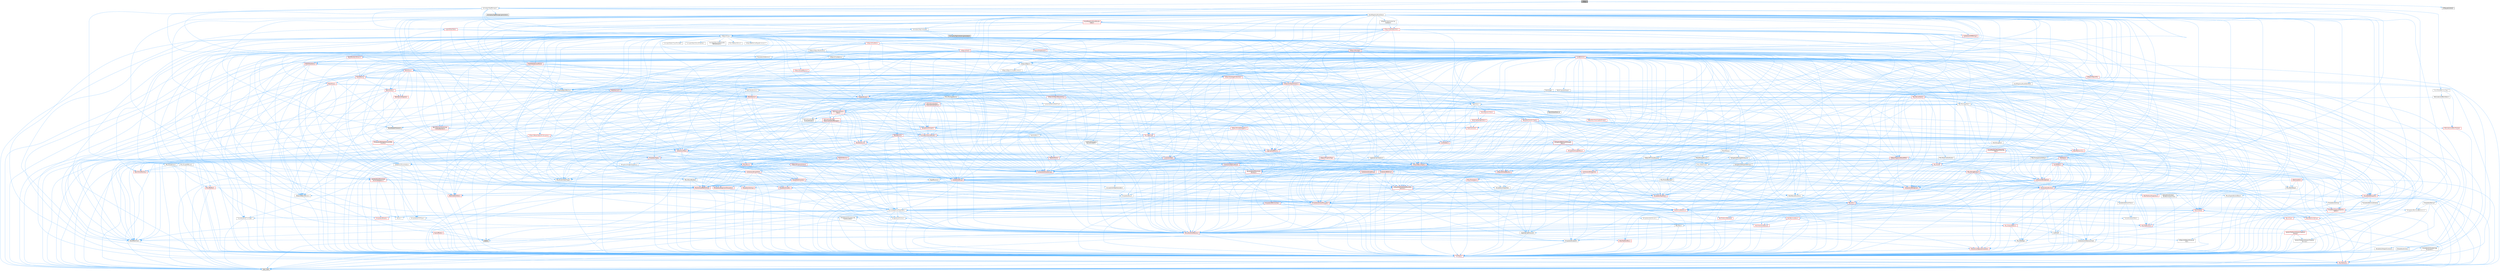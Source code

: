 digraph "UITag.h"
{
 // INTERACTIVE_SVG=YES
 // LATEX_PDF_SIZE
  bgcolor="transparent";
  edge [fontname=Helvetica,fontsize=10,labelfontname=Helvetica,labelfontsize=10];
  node [fontname=Helvetica,fontsize=10,shape=box,height=0.2,width=0.4];
  Node1 [id="Node000001",label="UITag.h",height=0.2,width=0.4,color="gray40", fillcolor="grey60", style="filled", fontcolor="black",tooltip=" "];
  Node1 -> Node2 [id="edge1_Node000001_Node000002",color="steelblue1",style="solid",tooltip=" "];
  Node2 [id="Node000002",label="GameplayTagContainer.h",height=0.2,width=0.4,color="grey40", fillcolor="white", style="filled",URL="$d1/d5c/GameplayTagContainer_8h.html",tooltip=" "];
  Node2 -> Node3 [id="edge2_Node000002_Node000003",color="steelblue1",style="solid",tooltip=" "];
  Node3 [id="Node000003",label="Stats/Stats.h",height=0.2,width=0.4,color="grey40", fillcolor="white", style="filled",URL="$dc/d09/Stats_8h.html",tooltip=" "];
  Node3 -> Node4 [id="edge3_Node000003_Node000004",color="steelblue1",style="solid",tooltip=" "];
  Node4 [id="Node000004",label="CoreGlobals.h",height=0.2,width=0.4,color="red", fillcolor="#FFF0F0", style="filled",URL="$d5/d8c/CoreGlobals_8h.html",tooltip=" "];
  Node4 -> Node5 [id="edge4_Node000004_Node000005",color="steelblue1",style="solid",tooltip=" "];
  Node5 [id="Node000005",label="Containers/UnrealString.h",height=0.2,width=0.4,color="red", fillcolor="#FFF0F0", style="filled",URL="$d5/dba/UnrealString_8h.html",tooltip=" "];
  Node4 -> Node20 [id="edge5_Node000004_Node000020",color="steelblue1",style="solid",tooltip=" "];
  Node20 [id="Node000020",label="CoreTypes.h",height=0.2,width=0.4,color="red", fillcolor="#FFF0F0", style="filled",URL="$dc/dec/CoreTypes_8h.html",tooltip=" "];
  Node20 -> Node10 [id="edge6_Node000020_Node000010",color="steelblue1",style="solid",tooltip=" "];
  Node10 [id="Node000010",label="HAL/Platform.h",height=0.2,width=0.4,color="red", fillcolor="#FFF0F0", style="filled",URL="$d9/dd0/Platform_8h.html",tooltip=" "];
  Node10 -> Node13 [id="edge7_Node000010_Node000013",color="steelblue1",style="solid",tooltip=" "];
  Node13 [id="Node000013",label="type_traits",height=0.2,width=0.4,color="grey60", fillcolor="#E0E0E0", style="filled",tooltip=" "];
  Node4 -> Node27 [id="edge8_Node000004_Node000027",color="steelblue1",style="solid",tooltip=" "];
  Node27 [id="Node000027",label="HAL/PlatformTLS.h",height=0.2,width=0.4,color="red", fillcolor="#FFF0F0", style="filled",URL="$d0/def/PlatformTLS_8h.html",tooltip=" "];
  Node27 -> Node20 [id="edge9_Node000027_Node000020",color="steelblue1",style="solid",tooltip=" "];
  Node4 -> Node30 [id="edge10_Node000004_Node000030",color="steelblue1",style="solid",tooltip=" "];
  Node30 [id="Node000030",label="Logging/LogMacros.h",height=0.2,width=0.4,color="red", fillcolor="#FFF0F0", style="filled",URL="$d0/d16/LogMacros_8h.html",tooltip=" "];
  Node30 -> Node5 [id="edge11_Node000030_Node000005",color="steelblue1",style="solid",tooltip=" "];
  Node30 -> Node20 [id="edge12_Node000030_Node000020",color="steelblue1",style="solid",tooltip=" "];
  Node30 -> Node31 [id="edge13_Node000030_Node000031",color="steelblue1",style="solid",tooltip=" "];
  Node31 [id="Node000031",label="Logging/LogCategory.h",height=0.2,width=0.4,color="grey40", fillcolor="white", style="filled",URL="$d9/d36/LogCategory_8h.html",tooltip=" "];
  Node31 -> Node20 [id="edge14_Node000031_Node000020",color="steelblue1",style="solid",tooltip=" "];
  Node31 -> Node32 [id="edge15_Node000031_Node000032",color="steelblue1",style="solid",tooltip=" "];
  Node32 [id="Node000032",label="Logging/LogVerbosity.h",height=0.2,width=0.4,color="grey40", fillcolor="white", style="filled",URL="$d2/d8f/LogVerbosity_8h.html",tooltip=" "];
  Node32 -> Node20 [id="edge16_Node000032_Node000020",color="steelblue1",style="solid",tooltip=" "];
  Node31 -> Node33 [id="edge17_Node000031_Node000033",color="steelblue1",style="solid",tooltip=" "];
  Node33 [id="Node000033",label="UObject/NameTypes.h",height=0.2,width=0.4,color="red", fillcolor="#FFF0F0", style="filled",URL="$d6/d35/NameTypes_8h.html",tooltip=" "];
  Node33 -> Node20 [id="edge18_Node000033_Node000020",color="steelblue1",style="solid",tooltip=" "];
  Node33 -> Node34 [id="edge19_Node000033_Node000034",color="steelblue1",style="solid",tooltip=" "];
  Node34 [id="Node000034",label="Misc/AssertionMacros.h",height=0.2,width=0.4,color="red", fillcolor="#FFF0F0", style="filled",URL="$d0/dfa/AssertionMacros_8h.html",tooltip=" "];
  Node34 -> Node20 [id="edge20_Node000034_Node000020",color="steelblue1",style="solid",tooltip=" "];
  Node34 -> Node10 [id="edge21_Node000034_Node000010",color="steelblue1",style="solid",tooltip=" "];
  Node34 -> Node35 [id="edge22_Node000034_Node000035",color="steelblue1",style="solid",tooltip=" "];
  Node35 [id="Node000035",label="HAL/PlatformMisc.h",height=0.2,width=0.4,color="red", fillcolor="#FFF0F0", style="filled",URL="$d0/df5/PlatformMisc_8h.html",tooltip=" "];
  Node35 -> Node20 [id="edge23_Node000035_Node000020",color="steelblue1",style="solid",tooltip=" "];
  Node34 -> Node67 [id="edge24_Node000034_Node000067",color="steelblue1",style="solid",tooltip=" "];
  Node67 [id="Node000067",label="Templates/EnableIf.h",height=0.2,width=0.4,color="grey40", fillcolor="white", style="filled",URL="$d7/d60/EnableIf_8h.html",tooltip=" "];
  Node67 -> Node20 [id="edge25_Node000067_Node000020",color="steelblue1",style="solid",tooltip=" "];
  Node34 -> Node73 [id="edge26_Node000034_Node000073",color="steelblue1",style="solid",tooltip=" "];
  Node73 [id="Node000073",label="Misc/VarArgs.h",height=0.2,width=0.4,color="grey40", fillcolor="white", style="filled",URL="$d5/d6f/VarArgs_8h.html",tooltip=" "];
  Node73 -> Node20 [id="edge27_Node000073_Node000020",color="steelblue1",style="solid",tooltip=" "];
  Node34 -> Node80 [id="edge28_Node000034_Node000080",color="steelblue1",style="solid",tooltip=" "];
  Node80 [id="Node000080",label="atomic",height=0.2,width=0.4,color="grey60", fillcolor="#E0E0E0", style="filled",tooltip=" "];
  Node33 -> Node81 [id="edge29_Node000033_Node000081",color="steelblue1",style="solid",tooltip=" "];
  Node81 [id="Node000081",label="HAL/UnrealMemory.h",height=0.2,width=0.4,color="red", fillcolor="#FFF0F0", style="filled",URL="$d9/d96/UnrealMemory_8h.html",tooltip=" "];
  Node81 -> Node20 [id="edge30_Node000081_Node000020",color="steelblue1",style="solid",tooltip=" "];
  Node81 -> Node85 [id="edge31_Node000081_Node000085",color="steelblue1",style="solid",tooltip=" "];
  Node85 [id="Node000085",label="HAL/MemoryBase.h",height=0.2,width=0.4,color="red", fillcolor="#FFF0F0", style="filled",URL="$d6/d9f/MemoryBase_8h.html",tooltip=" "];
  Node85 -> Node20 [id="edge32_Node000085_Node000020",color="steelblue1",style="solid",tooltip=" "];
  Node85 -> Node60 [id="edge33_Node000085_Node000060",color="steelblue1",style="solid",tooltip=" "];
  Node60 [id="Node000060",label="HAL/PlatformAtomics.h",height=0.2,width=0.4,color="red", fillcolor="#FFF0F0", style="filled",URL="$d3/d36/PlatformAtomics_8h.html",tooltip=" "];
  Node60 -> Node20 [id="edge34_Node000060_Node000020",color="steelblue1",style="solid",tooltip=" "];
  Node85 -> Node43 [id="edge35_Node000085_Node000043",color="steelblue1",style="solid",tooltip=" "];
  Node43 [id="Node000043",label="HAL/PlatformCrt.h",height=0.2,width=0.4,color="red", fillcolor="#FFF0F0", style="filled",URL="$d8/d75/PlatformCrt_8h.html",tooltip=" "];
  Node85 -> Node86 [id="edge36_Node000085_Node000086",color="steelblue1",style="solid",tooltip=" "];
  Node86 [id="Node000086",label="Misc/Exec.h",height=0.2,width=0.4,color="grey40", fillcolor="white", style="filled",URL="$de/ddb/Exec_8h.html",tooltip=" "];
  Node86 -> Node20 [id="edge37_Node000086_Node000020",color="steelblue1",style="solid",tooltip=" "];
  Node86 -> Node34 [id="edge38_Node000086_Node000034",color="steelblue1",style="solid",tooltip=" "];
  Node85 -> Node87 [id="edge39_Node000085_Node000087",color="steelblue1",style="solid",tooltip=" "];
  Node87 [id="Node000087",label="Misc/OutputDevice.h",height=0.2,width=0.4,color="red", fillcolor="#FFF0F0", style="filled",URL="$d7/d32/OutputDevice_8h.html",tooltip=" "];
  Node87 -> Node39 [id="edge40_Node000087_Node000039",color="steelblue1",style="solid",tooltip=" "];
  Node39 [id="Node000039",label="CoreFwd.h",height=0.2,width=0.4,color="grey40", fillcolor="white", style="filled",URL="$d1/d1e/CoreFwd_8h.html",tooltip=" "];
  Node39 -> Node20 [id="edge41_Node000039_Node000020",color="steelblue1",style="solid",tooltip=" "];
  Node39 -> Node9 [id="edge42_Node000039_Node000009",color="steelblue1",style="solid",tooltip=" "];
  Node9 [id="Node000009",label="Containers/ContainersFwd.h",height=0.2,width=0.4,color="grey40", fillcolor="white", style="filled",URL="$d4/d0a/ContainersFwd_8h.html",tooltip=" "];
  Node9 -> Node10 [id="edge43_Node000009_Node000010",color="steelblue1",style="solid",tooltip=" "];
  Node9 -> Node20 [id="edge44_Node000009_Node000020",color="steelblue1",style="solid",tooltip=" "];
  Node9 -> Node24 [id="edge45_Node000009_Node000024",color="steelblue1",style="solid",tooltip=" "];
  Node24 [id="Node000024",label="Traits/IsContiguousContainer.h",height=0.2,width=0.4,color="red", fillcolor="#FFF0F0", style="filled",URL="$d5/d3c/IsContiguousContainer_8h.html",tooltip=" "];
  Node24 -> Node20 [id="edge46_Node000024_Node000020",color="steelblue1",style="solid",tooltip=" "];
  Node39 -> Node40 [id="edge47_Node000039_Node000040",color="steelblue1",style="solid",tooltip=" "];
  Node40 [id="Node000040",label="Math/MathFwd.h",height=0.2,width=0.4,color="grey40", fillcolor="white", style="filled",URL="$d2/d10/MathFwd_8h.html",tooltip=" "];
  Node40 -> Node10 [id="edge48_Node000040_Node000010",color="steelblue1",style="solid",tooltip=" "];
  Node39 -> Node41 [id="edge49_Node000039_Node000041",color="steelblue1",style="solid",tooltip=" "];
  Node41 [id="Node000041",label="UObject/UObjectHierarchy\lFwd.h",height=0.2,width=0.4,color="grey40", fillcolor="white", style="filled",URL="$d3/d13/UObjectHierarchyFwd_8h.html",tooltip=" "];
  Node87 -> Node20 [id="edge50_Node000087_Node000020",color="steelblue1",style="solid",tooltip=" "];
  Node87 -> Node32 [id="edge51_Node000087_Node000032",color="steelblue1",style="solid",tooltip=" "];
  Node87 -> Node73 [id="edge52_Node000087_Node000073",color="steelblue1",style="solid",tooltip=" "];
  Node81 -> Node97 [id="edge53_Node000081_Node000097",color="steelblue1",style="solid",tooltip=" "];
  Node97 [id="Node000097",label="HAL/PlatformMemory.h",height=0.2,width=0.4,color="red", fillcolor="#FFF0F0", style="filled",URL="$de/d68/PlatformMemory_8h.html",tooltip=" "];
  Node97 -> Node20 [id="edge54_Node000097_Node000020",color="steelblue1",style="solid",tooltip=" "];
  Node81 -> Node100 [id="edge55_Node000081_Node000100",color="steelblue1",style="solid",tooltip=" "];
  Node100 [id="Node000100",label="Templates/IsPointer.h",height=0.2,width=0.4,color="grey40", fillcolor="white", style="filled",URL="$d7/d05/IsPointer_8h.html",tooltip=" "];
  Node100 -> Node20 [id="edge56_Node000100_Node000020",color="steelblue1",style="solid",tooltip=" "];
  Node33 -> Node101 [id="edge57_Node000033_Node000101",color="steelblue1",style="solid",tooltip=" "];
  Node101 [id="Node000101",label="Templates/UnrealTypeTraits.h",height=0.2,width=0.4,color="grey40", fillcolor="white", style="filled",URL="$d2/d2d/UnrealTypeTraits_8h.html",tooltip=" "];
  Node101 -> Node20 [id="edge58_Node000101_Node000020",color="steelblue1",style="solid",tooltip=" "];
  Node101 -> Node100 [id="edge59_Node000101_Node000100",color="steelblue1",style="solid",tooltip=" "];
  Node101 -> Node34 [id="edge60_Node000101_Node000034",color="steelblue1",style="solid",tooltip=" "];
  Node101 -> Node93 [id="edge61_Node000101_Node000093",color="steelblue1",style="solid",tooltip=" "];
  Node93 [id="Node000093",label="Templates/AndOrNot.h",height=0.2,width=0.4,color="grey40", fillcolor="white", style="filled",URL="$db/d0a/AndOrNot_8h.html",tooltip=" "];
  Node93 -> Node20 [id="edge62_Node000093_Node000020",color="steelblue1",style="solid",tooltip=" "];
  Node101 -> Node67 [id="edge63_Node000101_Node000067",color="steelblue1",style="solid",tooltip=" "];
  Node101 -> Node102 [id="edge64_Node000101_Node000102",color="steelblue1",style="solid",tooltip=" "];
  Node102 [id="Node000102",label="Templates/IsArithmetic.h",height=0.2,width=0.4,color="grey40", fillcolor="white", style="filled",URL="$d2/d5d/IsArithmetic_8h.html",tooltip=" "];
  Node102 -> Node20 [id="edge65_Node000102_Node000020",color="steelblue1",style="solid",tooltip=" "];
  Node101 -> Node70 [id="edge66_Node000101_Node000070",color="steelblue1",style="solid",tooltip=" "];
  Node70 [id="Node000070",label="IsEnum.h",height=0.2,width=0.4,color="grey40", fillcolor="white", style="filled",URL="$d4/de5/IsEnum_8h.html",tooltip=" "];
  Node101 -> Node103 [id="edge67_Node000101_Node000103",color="steelblue1",style="solid",tooltip=" "];
  Node103 [id="Node000103",label="Templates/Models.h",height=0.2,width=0.4,color="red", fillcolor="#FFF0F0", style="filled",URL="$d3/d0c/Models_8h.html",tooltip=" "];
  Node101 -> Node104 [id="edge68_Node000101_Node000104",color="steelblue1",style="solid",tooltip=" "];
  Node104 [id="Node000104",label="Templates/IsPODType.h",height=0.2,width=0.4,color="grey40", fillcolor="white", style="filled",URL="$d7/db1/IsPODType_8h.html",tooltip=" "];
  Node104 -> Node20 [id="edge69_Node000104_Node000020",color="steelblue1",style="solid",tooltip=" "];
  Node101 -> Node105 [id="edge70_Node000101_Node000105",color="steelblue1",style="solid",tooltip=" "];
  Node105 [id="Node000105",label="Templates/IsUECoreType.h",height=0.2,width=0.4,color="grey40", fillcolor="white", style="filled",URL="$d1/db8/IsUECoreType_8h.html",tooltip=" "];
  Node105 -> Node20 [id="edge71_Node000105_Node000020",color="steelblue1",style="solid",tooltip=" "];
  Node105 -> Node13 [id="edge72_Node000105_Node000013",color="steelblue1",style="solid",tooltip=" "];
  Node101 -> Node94 [id="edge73_Node000101_Node000094",color="steelblue1",style="solid",tooltip=" "];
  Node94 [id="Node000094",label="Templates/IsTriviallyCopy\lConstructible.h",height=0.2,width=0.4,color="grey40", fillcolor="white", style="filled",URL="$d3/d78/IsTriviallyCopyConstructible_8h.html",tooltip=" "];
  Node94 -> Node20 [id="edge74_Node000094_Node000020",color="steelblue1",style="solid",tooltip=" "];
  Node94 -> Node13 [id="edge75_Node000094_Node000013",color="steelblue1",style="solid",tooltip=" "];
  Node33 -> Node106 [id="edge76_Node000033_Node000106",color="steelblue1",style="solid",tooltip=" "];
  Node106 [id="Node000106",label="Templates/UnrealTemplate.h",height=0.2,width=0.4,color="red", fillcolor="#FFF0F0", style="filled",URL="$d4/d24/UnrealTemplate_8h.html",tooltip=" "];
  Node106 -> Node20 [id="edge77_Node000106_Node000020",color="steelblue1",style="solid",tooltip=" "];
  Node106 -> Node100 [id="edge78_Node000106_Node000100",color="steelblue1",style="solid",tooltip=" "];
  Node106 -> Node81 [id="edge79_Node000106_Node000081",color="steelblue1",style="solid",tooltip=" "];
  Node106 -> Node101 [id="edge80_Node000106_Node000101",color="steelblue1",style="solid",tooltip=" "];
  Node106 -> Node109 [id="edge81_Node000106_Node000109",color="steelblue1",style="solid",tooltip=" "];
  Node109 [id="Node000109",label="Templates/RemoveReference.h",height=0.2,width=0.4,color="grey40", fillcolor="white", style="filled",URL="$da/dbe/RemoveReference_8h.html",tooltip=" "];
  Node109 -> Node20 [id="edge82_Node000109_Node000020",color="steelblue1",style="solid",tooltip=" "];
  Node106 -> Node110 [id="edge83_Node000106_Node000110",color="steelblue1",style="solid",tooltip=" "];
  Node110 [id="Node000110",label="Templates/TypeCompatible\lBytes.h",height=0.2,width=0.4,color="red", fillcolor="#FFF0F0", style="filled",URL="$df/d0a/TypeCompatibleBytes_8h.html",tooltip=" "];
  Node110 -> Node20 [id="edge84_Node000110_Node000020",color="steelblue1",style="solid",tooltip=" "];
  Node110 -> Node13 [id="edge85_Node000110_Node000013",color="steelblue1",style="solid",tooltip=" "];
  Node106 -> Node24 [id="edge86_Node000106_Node000024",color="steelblue1",style="solid",tooltip=" "];
  Node106 -> Node13 [id="edge87_Node000106_Node000013",color="steelblue1",style="solid",tooltip=" "];
  Node33 -> Node5 [id="edge88_Node000033_Node000005",color="steelblue1",style="solid",tooltip=" "];
  Node33 -> Node112 [id="edge89_Node000033_Node000112",color="steelblue1",style="solid",tooltip=" "];
  Node112 [id="Node000112",label="HAL/CriticalSection.h",height=0.2,width=0.4,color="red", fillcolor="#FFF0F0", style="filled",URL="$d6/d90/CriticalSection_8h.html",tooltip=" "];
  Node33 -> Node115 [id="edge90_Node000033_Node000115",color="steelblue1",style="solid",tooltip=" "];
  Node115 [id="Node000115",label="Containers/StringConv.h",height=0.2,width=0.4,color="red", fillcolor="#FFF0F0", style="filled",URL="$d3/ddf/StringConv_8h.html",tooltip=" "];
  Node115 -> Node20 [id="edge91_Node000115_Node000020",color="steelblue1",style="solid",tooltip=" "];
  Node115 -> Node34 [id="edge92_Node000115_Node000034",color="steelblue1",style="solid",tooltip=" "];
  Node115 -> Node116 [id="edge93_Node000115_Node000116",color="steelblue1",style="solid",tooltip=" "];
  Node116 [id="Node000116",label="Containers/ContainerAllocation\lPolicies.h",height=0.2,width=0.4,color="red", fillcolor="#FFF0F0", style="filled",URL="$d7/dff/ContainerAllocationPolicies_8h.html",tooltip=" "];
  Node116 -> Node20 [id="edge94_Node000116_Node000020",color="steelblue1",style="solid",tooltip=" "];
  Node116 -> Node116 [id="edge95_Node000116_Node000116",color="steelblue1",style="solid",tooltip=" "];
  Node116 -> Node118 [id="edge96_Node000116_Node000118",color="steelblue1",style="solid",tooltip=" "];
  Node118 [id="Node000118",label="HAL/PlatformMath.h",height=0.2,width=0.4,color="red", fillcolor="#FFF0F0", style="filled",URL="$dc/d53/PlatformMath_8h.html",tooltip=" "];
  Node118 -> Node20 [id="edge97_Node000118_Node000020",color="steelblue1",style="solid",tooltip=" "];
  Node116 -> Node81 [id="edge98_Node000116_Node000081",color="steelblue1",style="solid",tooltip=" "];
  Node116 -> Node53 [id="edge99_Node000116_Node000053",color="steelblue1",style="solid",tooltip=" "];
  Node53 [id="Node000053",label="Math/NumericLimits.h",height=0.2,width=0.4,color="grey40", fillcolor="white", style="filled",URL="$df/d1b/NumericLimits_8h.html",tooltip=" "];
  Node53 -> Node20 [id="edge100_Node000053_Node000020",color="steelblue1",style="solid",tooltip=" "];
  Node116 -> Node34 [id="edge101_Node000116_Node000034",color="steelblue1",style="solid",tooltip=" "];
  Node116 -> Node127 [id="edge102_Node000116_Node000127",color="steelblue1",style="solid",tooltip=" "];
  Node127 [id="Node000127",label="Templates/MemoryOps.h",height=0.2,width=0.4,color="red", fillcolor="#FFF0F0", style="filled",URL="$db/dea/MemoryOps_8h.html",tooltip=" "];
  Node127 -> Node20 [id="edge103_Node000127_Node000020",color="steelblue1",style="solid",tooltip=" "];
  Node127 -> Node81 [id="edge104_Node000127_Node000081",color="steelblue1",style="solid",tooltip=" "];
  Node127 -> Node95 [id="edge105_Node000127_Node000095",color="steelblue1",style="solid",tooltip=" "];
  Node95 [id="Node000095",label="Templates/IsTriviallyCopy\lAssignable.h",height=0.2,width=0.4,color="grey40", fillcolor="white", style="filled",URL="$d2/df2/IsTriviallyCopyAssignable_8h.html",tooltip=" "];
  Node95 -> Node20 [id="edge106_Node000095_Node000020",color="steelblue1",style="solid",tooltip=" "];
  Node95 -> Node13 [id="edge107_Node000095_Node000013",color="steelblue1",style="solid",tooltip=" "];
  Node127 -> Node94 [id="edge108_Node000127_Node000094",color="steelblue1",style="solid",tooltip=" "];
  Node127 -> Node101 [id="edge109_Node000127_Node000101",color="steelblue1",style="solid",tooltip=" "];
  Node127 -> Node13 [id="edge110_Node000127_Node000013",color="steelblue1",style="solid",tooltip=" "];
  Node116 -> Node110 [id="edge111_Node000116_Node000110",color="steelblue1",style="solid",tooltip=" "];
  Node116 -> Node13 [id="edge112_Node000116_Node000013",color="steelblue1",style="solid",tooltip=" "];
  Node115 -> Node128 [id="edge113_Node000115_Node000128",color="steelblue1",style="solid",tooltip=" "];
  Node128 [id="Node000128",label="Containers/Array.h",height=0.2,width=0.4,color="red", fillcolor="#FFF0F0", style="filled",URL="$df/dd0/Array_8h.html",tooltip=" "];
  Node128 -> Node20 [id="edge114_Node000128_Node000020",color="steelblue1",style="solid",tooltip=" "];
  Node128 -> Node34 [id="edge115_Node000128_Node000034",color="steelblue1",style="solid",tooltip=" "];
  Node128 -> Node81 [id="edge116_Node000128_Node000081",color="steelblue1",style="solid",tooltip=" "];
  Node128 -> Node101 [id="edge117_Node000128_Node000101",color="steelblue1",style="solid",tooltip=" "];
  Node128 -> Node106 [id="edge118_Node000128_Node000106",color="steelblue1",style="solid",tooltip=" "];
  Node128 -> Node116 [id="edge119_Node000128_Node000116",color="steelblue1",style="solid",tooltip=" "];
  Node128 -> Node135 [id="edge120_Node000128_Node000135",color="steelblue1",style="solid",tooltip=" "];
  Node135 [id="Node000135",label="Serialization/Archive.h",height=0.2,width=0.4,color="red", fillcolor="#FFF0F0", style="filled",URL="$d7/d3b/Archive_8h.html",tooltip=" "];
  Node135 -> Node39 [id="edge121_Node000135_Node000039",color="steelblue1",style="solid",tooltip=" "];
  Node135 -> Node20 [id="edge122_Node000135_Node000020",color="steelblue1",style="solid",tooltip=" "];
  Node135 -> Node136 [id="edge123_Node000135_Node000136",color="steelblue1",style="solid",tooltip=" "];
  Node136 [id="Node000136",label="HAL/PlatformProperties.h",height=0.2,width=0.4,color="red", fillcolor="#FFF0F0", style="filled",URL="$d9/db0/PlatformProperties_8h.html",tooltip=" "];
  Node136 -> Node20 [id="edge124_Node000136_Node000020",color="steelblue1",style="solid",tooltip=" "];
  Node135 -> Node139 [id="edge125_Node000135_Node000139",color="steelblue1",style="solid",tooltip=" "];
  Node139 [id="Node000139",label="Internationalization\l/TextNamespaceFwd.h",height=0.2,width=0.4,color="grey40", fillcolor="white", style="filled",URL="$d8/d97/TextNamespaceFwd_8h.html",tooltip=" "];
  Node139 -> Node20 [id="edge126_Node000139_Node000020",color="steelblue1",style="solid",tooltip=" "];
  Node135 -> Node40 [id="edge127_Node000135_Node000040",color="steelblue1",style="solid",tooltip=" "];
  Node135 -> Node34 [id="edge128_Node000135_Node000034",color="steelblue1",style="solid",tooltip=" "];
  Node135 -> Node140 [id="edge129_Node000135_Node000140",color="steelblue1",style="solid",tooltip=" "];
  Node140 [id="Node000140",label="Misc/EngineVersionBase.h",height=0.2,width=0.4,color="grey40", fillcolor="white", style="filled",URL="$d5/d2b/EngineVersionBase_8h.html",tooltip=" "];
  Node140 -> Node20 [id="edge130_Node000140_Node000020",color="steelblue1",style="solid",tooltip=" "];
  Node135 -> Node73 [id="edge131_Node000135_Node000073",color="steelblue1",style="solid",tooltip=" "];
  Node135 -> Node67 [id="edge132_Node000135_Node000067",color="steelblue1",style="solid",tooltip=" "];
  Node135 -> Node143 [id="edge133_Node000135_Node000143",color="steelblue1",style="solid",tooltip=" "];
  Node143 [id="Node000143",label="Templates/IsEnumClass.h",height=0.2,width=0.4,color="grey40", fillcolor="white", style="filled",URL="$d7/d15/IsEnumClass_8h.html",tooltip=" "];
  Node143 -> Node20 [id="edge134_Node000143_Node000020",color="steelblue1",style="solid",tooltip=" "];
  Node143 -> Node93 [id="edge135_Node000143_Node000093",color="steelblue1",style="solid",tooltip=" "];
  Node135 -> Node106 [id="edge136_Node000135_Node000106",color="steelblue1",style="solid",tooltip=" "];
  Node135 -> Node144 [id="edge137_Node000135_Node000144",color="steelblue1",style="solid",tooltip=" "];
  Node144 [id="Node000144",label="UObject/ObjectVersion.h",height=0.2,width=0.4,color="grey40", fillcolor="white", style="filled",URL="$da/d63/ObjectVersion_8h.html",tooltip=" "];
  Node144 -> Node20 [id="edge138_Node000144_Node000020",color="steelblue1",style="solid",tooltip=" "];
  Node128 -> Node172 [id="edge139_Node000128_Node000172",color="steelblue1",style="solid",tooltip=" "];
  Node172 [id="Node000172",label="Concepts/GetTypeHashable.h",height=0.2,width=0.4,color="grey40", fillcolor="white", style="filled",URL="$d3/da2/GetTypeHashable_8h.html",tooltip=" "];
  Node172 -> Node20 [id="edge140_Node000172_Node000020",color="steelblue1",style="solid",tooltip=" "];
  Node172 -> Node150 [id="edge141_Node000172_Node000150",color="steelblue1",style="solid",tooltip=" "];
  Node150 [id="Node000150",label="Templates/TypeHash.h",height=0.2,width=0.4,color="red", fillcolor="#FFF0F0", style="filled",URL="$d1/d62/TypeHash_8h.html",tooltip=" "];
  Node150 -> Node20 [id="edge142_Node000150_Node000020",color="steelblue1",style="solid",tooltip=" "];
  Node150 -> Node151 [id="edge143_Node000150_Node000151",color="steelblue1",style="solid",tooltip=" "];
  Node151 [id="Node000151",label="Misc/Crc.h",height=0.2,width=0.4,color="red", fillcolor="#FFF0F0", style="filled",URL="$d4/dd2/Crc_8h.html",tooltip=" "];
  Node151 -> Node20 [id="edge144_Node000151_Node000020",color="steelblue1",style="solid",tooltip=" "];
  Node151 -> Node83 [id="edge145_Node000151_Node000083",color="steelblue1",style="solid",tooltip=" "];
  Node83 [id="Node000083",label="HAL/PlatformString.h",height=0.2,width=0.4,color="red", fillcolor="#FFF0F0", style="filled",URL="$db/db5/PlatformString_8h.html",tooltip=" "];
  Node83 -> Node20 [id="edge146_Node000083_Node000020",color="steelblue1",style="solid",tooltip=" "];
  Node151 -> Node34 [id="edge147_Node000151_Node000034",color="steelblue1",style="solid",tooltip=" "];
  Node151 -> Node152 [id="edge148_Node000151_Node000152",color="steelblue1",style="solid",tooltip=" "];
  Node152 [id="Node000152",label="Misc/CString.h",height=0.2,width=0.4,color="red", fillcolor="#FFF0F0", style="filled",URL="$d2/d49/CString_8h.html",tooltip=" "];
  Node152 -> Node20 [id="edge149_Node000152_Node000020",color="steelblue1",style="solid",tooltip=" "];
  Node152 -> Node43 [id="edge150_Node000152_Node000043",color="steelblue1",style="solid",tooltip=" "];
  Node152 -> Node83 [id="edge151_Node000152_Node000083",color="steelblue1",style="solid",tooltip=" "];
  Node152 -> Node34 [id="edge152_Node000152_Node000034",color="steelblue1",style="solid",tooltip=" "];
  Node152 -> Node153 [id="edge153_Node000152_Node000153",color="steelblue1",style="solid",tooltip=" "];
  Node153 [id="Node000153",label="Misc/Char.h",height=0.2,width=0.4,color="red", fillcolor="#FFF0F0", style="filled",URL="$d0/d58/Char_8h.html",tooltip=" "];
  Node153 -> Node20 [id="edge154_Node000153_Node000020",color="steelblue1",style="solid",tooltip=" "];
  Node153 -> Node13 [id="edge155_Node000153_Node000013",color="steelblue1",style="solid",tooltip=" "];
  Node152 -> Node73 [id="edge156_Node000152_Node000073",color="steelblue1",style="solid",tooltip=" "];
  Node151 -> Node153 [id="edge157_Node000151_Node000153",color="steelblue1",style="solid",tooltip=" "];
  Node151 -> Node101 [id="edge158_Node000151_Node000101",color="steelblue1",style="solid",tooltip=" "];
  Node150 -> Node13 [id="edge159_Node000150_Node000013",color="steelblue1",style="solid",tooltip=" "];
  Node128 -> Node161 [id="edge160_Node000128_Node000161",color="steelblue1",style="solid",tooltip=" "];
  Node161 [id="Node000161",label="Templates/Invoke.h",height=0.2,width=0.4,color="red", fillcolor="#FFF0F0", style="filled",URL="$d7/deb/Invoke_8h.html",tooltip=" "];
  Node161 -> Node20 [id="edge161_Node000161_Node000020",color="steelblue1",style="solid",tooltip=" "];
  Node161 -> Node106 [id="edge162_Node000161_Node000106",color="steelblue1",style="solid",tooltip=" "];
  Node161 -> Node13 [id="edge163_Node000161_Node000013",color="steelblue1",style="solid",tooltip=" "];
  Node128 -> Node166 [id="edge164_Node000128_Node000166",color="steelblue1",style="solid",tooltip=" "];
  Node166 [id="Node000166",label="Templates/Less.h",height=0.2,width=0.4,color="grey40", fillcolor="white", style="filled",URL="$de/dc8/Less_8h.html",tooltip=" "];
  Node166 -> Node20 [id="edge165_Node000166_Node000020",color="steelblue1",style="solid",tooltip=" "];
  Node166 -> Node106 [id="edge166_Node000166_Node000106",color="steelblue1",style="solid",tooltip=" "];
  Node128 -> Node174 [id="edge167_Node000128_Node000174",color="steelblue1",style="solid",tooltip=" "];
  Node174 [id="Node000174",label="Templates/Sorting.h",height=0.2,width=0.4,color="red", fillcolor="#FFF0F0", style="filled",URL="$d3/d9e/Sorting_8h.html",tooltip=" "];
  Node174 -> Node20 [id="edge168_Node000174_Node000020",color="steelblue1",style="solid",tooltip=" "];
  Node174 -> Node118 [id="edge169_Node000174_Node000118",color="steelblue1",style="solid",tooltip=" "];
  Node174 -> Node166 [id="edge170_Node000174_Node000166",color="steelblue1",style="solid",tooltip=" "];
  Node128 -> Node178 [id="edge171_Node000128_Node000178",color="steelblue1",style="solid",tooltip=" "];
  Node178 [id="Node000178",label="Templates/AlignmentTemplates.h",height=0.2,width=0.4,color="red", fillcolor="#FFF0F0", style="filled",URL="$dd/d32/AlignmentTemplates_8h.html",tooltip=" "];
  Node178 -> Node20 [id="edge172_Node000178_Node000020",color="steelblue1",style="solid",tooltip=" "];
  Node178 -> Node100 [id="edge173_Node000178_Node000100",color="steelblue1",style="solid",tooltip=" "];
  Node128 -> Node13 [id="edge174_Node000128_Node000013",color="steelblue1",style="solid",tooltip=" "];
  Node115 -> Node152 [id="edge175_Node000115_Node000152",color="steelblue1",style="solid",tooltip=" "];
  Node115 -> Node179 [id="edge176_Node000115_Node000179",color="steelblue1",style="solid",tooltip=" "];
  Node179 [id="Node000179",label="Templates/IsArray.h",height=0.2,width=0.4,color="grey40", fillcolor="white", style="filled",URL="$d8/d8d/IsArray_8h.html",tooltip=" "];
  Node179 -> Node20 [id="edge177_Node000179_Node000020",color="steelblue1",style="solid",tooltip=" "];
  Node115 -> Node106 [id="edge178_Node000115_Node000106",color="steelblue1",style="solid",tooltip=" "];
  Node115 -> Node101 [id="edge179_Node000115_Node000101",color="steelblue1",style="solid",tooltip=" "];
  Node115 -> Node24 [id="edge180_Node000115_Node000024",color="steelblue1",style="solid",tooltip=" "];
  Node115 -> Node13 [id="edge181_Node000115_Node000013",color="steelblue1",style="solid",tooltip=" "];
  Node33 -> Node37 [id="edge182_Node000033_Node000037",color="steelblue1",style="solid",tooltip=" "];
  Node37 [id="Node000037",label="Containers/StringFwd.h",height=0.2,width=0.4,color="red", fillcolor="#FFF0F0", style="filled",URL="$df/d37/StringFwd_8h.html",tooltip=" "];
  Node37 -> Node20 [id="edge183_Node000037_Node000020",color="steelblue1",style="solid",tooltip=" "];
  Node37 -> Node24 [id="edge184_Node000037_Node000024",color="steelblue1",style="solid",tooltip=" "];
  Node33 -> Node180 [id="edge185_Node000033_Node000180",color="steelblue1",style="solid",tooltip=" "];
  Node180 [id="Node000180",label="UObject/UnrealNames.h",height=0.2,width=0.4,color="red", fillcolor="#FFF0F0", style="filled",URL="$d8/db1/UnrealNames_8h.html",tooltip=" "];
  Node180 -> Node20 [id="edge186_Node000180_Node000020",color="steelblue1",style="solid",tooltip=" "];
  Node33 -> Node182 [id="edge187_Node000033_Node000182",color="steelblue1",style="solid",tooltip=" "];
  Node182 [id="Node000182",label="Misc/StringBuilder.h",height=0.2,width=0.4,color="red", fillcolor="#FFF0F0", style="filled",URL="$d4/d52/StringBuilder_8h.html",tooltip=" "];
  Node182 -> Node37 [id="edge188_Node000182_Node000037",color="steelblue1",style="solid",tooltip=" "];
  Node182 -> Node183 [id="edge189_Node000182_Node000183",color="steelblue1",style="solid",tooltip=" "];
  Node183 [id="Node000183",label="Containers/StringView.h",height=0.2,width=0.4,color="red", fillcolor="#FFF0F0", style="filled",URL="$dd/dea/StringView_8h.html",tooltip=" "];
  Node183 -> Node20 [id="edge190_Node000183_Node000020",color="steelblue1",style="solid",tooltip=" "];
  Node183 -> Node37 [id="edge191_Node000183_Node000037",color="steelblue1",style="solid",tooltip=" "];
  Node183 -> Node81 [id="edge192_Node000183_Node000081",color="steelblue1",style="solid",tooltip=" "];
  Node183 -> Node53 [id="edge193_Node000183_Node000053",color="steelblue1",style="solid",tooltip=" "];
  Node183 -> Node177 [id="edge194_Node000183_Node000177",color="steelblue1",style="solid",tooltip=" "];
  Node177 [id="Node000177",label="Math/UnrealMathUtility.h",height=0.2,width=0.4,color="red", fillcolor="#FFF0F0", style="filled",URL="$db/db8/UnrealMathUtility_8h.html",tooltip=" "];
  Node177 -> Node20 [id="edge195_Node000177_Node000020",color="steelblue1",style="solid",tooltip=" "];
  Node177 -> Node34 [id="edge196_Node000177_Node000034",color="steelblue1",style="solid",tooltip=" "];
  Node177 -> Node118 [id="edge197_Node000177_Node000118",color="steelblue1",style="solid",tooltip=" "];
  Node177 -> Node40 [id="edge198_Node000177_Node000040",color="steelblue1",style="solid",tooltip=" "];
  Node183 -> Node151 [id="edge199_Node000183_Node000151",color="steelblue1",style="solid",tooltip=" "];
  Node183 -> Node152 [id="edge200_Node000183_Node000152",color="steelblue1",style="solid",tooltip=" "];
  Node183 -> Node106 [id="edge201_Node000183_Node000106",color="steelblue1",style="solid",tooltip=" "];
  Node183 -> Node24 [id="edge202_Node000183_Node000024",color="steelblue1",style="solid",tooltip=" "];
  Node183 -> Node13 [id="edge203_Node000183_Node000013",color="steelblue1",style="solid",tooltip=" "];
  Node182 -> Node20 [id="edge204_Node000182_Node000020",color="steelblue1",style="solid",tooltip=" "];
  Node182 -> Node83 [id="edge205_Node000182_Node000083",color="steelblue1",style="solid",tooltip=" "];
  Node182 -> Node81 [id="edge206_Node000182_Node000081",color="steelblue1",style="solid",tooltip=" "];
  Node182 -> Node34 [id="edge207_Node000182_Node000034",color="steelblue1",style="solid",tooltip=" "];
  Node182 -> Node152 [id="edge208_Node000182_Node000152",color="steelblue1",style="solid",tooltip=" "];
  Node182 -> Node67 [id="edge209_Node000182_Node000067",color="steelblue1",style="solid",tooltip=" "];
  Node182 -> Node106 [id="edge210_Node000182_Node000106",color="steelblue1",style="solid",tooltip=" "];
  Node182 -> Node101 [id="edge211_Node000182_Node000101",color="steelblue1",style="solid",tooltip=" "];
  Node182 -> Node24 [id="edge212_Node000182_Node000024",color="steelblue1",style="solid",tooltip=" "];
  Node182 -> Node13 [id="edge213_Node000182_Node000013",color="steelblue1",style="solid",tooltip=" "];
  Node30 -> Node32 [id="edge214_Node000030_Node000032",color="steelblue1",style="solid",tooltip=" "];
  Node30 -> Node34 [id="edge215_Node000030_Node000034",color="steelblue1",style="solid",tooltip=" "];
  Node30 -> Node73 [id="edge216_Node000030_Node000073",color="steelblue1",style="solid",tooltip=" "];
  Node30 -> Node67 [id="edge217_Node000030_Node000067",color="steelblue1",style="solid",tooltip=" "];
  Node30 -> Node13 [id="edge218_Node000030_Node000013",color="steelblue1",style="solid",tooltip=" "];
  Node4 -> Node55 [id="edge219_Node000004_Node000055",color="steelblue1",style="solid",tooltip=" "];
  Node55 [id="Node000055",label="Misc/EnumClassFlags.h",height=0.2,width=0.4,color="grey40", fillcolor="white", style="filled",URL="$d8/de7/EnumClassFlags_8h.html",tooltip=" "];
  Node4 -> Node87 [id="edge220_Node000004_Node000087",color="steelblue1",style="solid",tooltip=" "];
  Node4 -> Node33 [id="edge221_Node000004_Node000033",color="steelblue1",style="solid",tooltip=" "];
  Node4 -> Node80 [id="edge222_Node000004_Node000080",color="steelblue1",style="solid",tooltip=" "];
  Node3 -> Node20 [id="edge223_Node000003_Node000020",color="steelblue1",style="solid",tooltip=" "];
  Node3 -> Node190 [id="edge224_Node000003_Node000190",color="steelblue1",style="solid",tooltip=" "];
  Node190 [id="Node000190",label="StatsCommon.h",height=0.2,width=0.4,color="red", fillcolor="#FFF0F0", style="filled",URL="$df/d16/StatsCommon_8h.html",tooltip=" "];
  Node190 -> Node20 [id="edge225_Node000190_Node000020",color="steelblue1",style="solid",tooltip=" "];
  Node190 -> Node55 [id="edge226_Node000190_Node000055",color="steelblue1",style="solid",tooltip=" "];
  Node3 -> Node191 [id="edge227_Node000003_Node000191",color="steelblue1",style="solid",tooltip=" "];
  Node191 [id="Node000191",label="Stats/DynamicStats.h",height=0.2,width=0.4,color="red", fillcolor="#FFF0F0", style="filled",URL="$dc/d24/DynamicStats_8h.html",tooltip=" "];
  Node191 -> Node192 [id="edge228_Node000191_Node000192",color="steelblue1",style="solid",tooltip=" "];
  Node192 [id="Node000192",label="Stats/LightweightStats.h",height=0.2,width=0.4,color="red", fillcolor="#FFF0F0", style="filled",URL="$d5/d66/LightweightStats_8h.html",tooltip=" "];
  Node192 -> Node20 [id="edge229_Node000192_Node000020",color="steelblue1",style="solid",tooltip=" "];
  Node192 -> Node4 [id="edge230_Node000192_Node000004",color="steelblue1",style="solid",tooltip=" "];
  Node192 -> Node190 [id="edge231_Node000192_Node000190",color="steelblue1",style="solid",tooltip=" "];
  Node191 -> Node193 [id="edge232_Node000191_Node000193",color="steelblue1",style="solid",tooltip=" "];
  Node193 [id="Node000193",label="Stats/StatsSystemTypes.h",height=0.2,width=0.4,color="red", fillcolor="#FFF0F0", style="filled",URL="$d1/d5a/StatsSystemTypes_8h.html",tooltip=" "];
  Node193 -> Node128 [id="edge233_Node000193_Node000128",color="steelblue1",style="solid",tooltip=" "];
  Node193 -> Node116 [id="edge234_Node000193_Node000116",color="steelblue1",style="solid",tooltip=" "];
  Node193 -> Node5 [id="edge235_Node000193_Node000005",color="steelblue1",style="solid",tooltip=" "];
  Node193 -> Node4 [id="edge236_Node000193_Node000004",color="steelblue1",style="solid",tooltip=" "];
  Node193 -> Node20 [id="edge237_Node000193_Node000020",color="steelblue1",style="solid",tooltip=" "];
  Node193 -> Node202 [id="edge238_Node000193_Node000202",color="steelblue1",style="solid",tooltip=" "];
  Node202 [id="Node000202",label="Delegates/Delegate.h",height=0.2,width=0.4,color="red", fillcolor="#FFF0F0", style="filled",URL="$d4/d80/Delegate_8h.html",tooltip=" "];
  Node202 -> Node20 [id="edge239_Node000202_Node000020",color="steelblue1",style="solid",tooltip=" "];
  Node202 -> Node34 [id="edge240_Node000202_Node000034",color="steelblue1",style="solid",tooltip=" "];
  Node202 -> Node33 [id="edge241_Node000202_Node000033",color="steelblue1",style="solid",tooltip=" "];
  Node202 -> Node203 [id="edge242_Node000202_Node000203",color="steelblue1",style="solid",tooltip=" "];
  Node203 [id="Node000203",label="Templates/SharedPointer.h",height=0.2,width=0.4,color="red", fillcolor="#FFF0F0", style="filled",URL="$d2/d17/SharedPointer_8h.html",tooltip=" "];
  Node203 -> Node20 [id="edge243_Node000203_Node000020",color="steelblue1",style="solid",tooltip=" "];
  Node203 -> Node204 [id="edge244_Node000203_Node000204",color="steelblue1",style="solid",tooltip=" "];
  Node204 [id="Node000204",label="Templates/PointerIsConvertible\lFromTo.h",height=0.2,width=0.4,color="red", fillcolor="#FFF0F0", style="filled",URL="$d6/d65/PointerIsConvertibleFromTo_8h.html",tooltip=" "];
  Node204 -> Node20 [id="edge245_Node000204_Node000020",color="steelblue1",style="solid",tooltip=" "];
  Node204 -> Node13 [id="edge246_Node000204_Node000013",color="steelblue1",style="solid",tooltip=" "];
  Node203 -> Node34 [id="edge247_Node000203_Node000034",color="steelblue1",style="solid",tooltip=" "];
  Node203 -> Node81 [id="edge248_Node000203_Node000081",color="steelblue1",style="solid",tooltip=" "];
  Node203 -> Node128 [id="edge249_Node000203_Node000128",color="steelblue1",style="solid",tooltip=" "];
  Node203 -> Node205 [id="edge250_Node000203_Node000205",color="steelblue1",style="solid",tooltip=" "];
  Node205 [id="Node000205",label="Containers/Map.h",height=0.2,width=0.4,color="red", fillcolor="#FFF0F0", style="filled",URL="$df/d79/Map_8h.html",tooltip=" "];
  Node205 -> Node20 [id="edge251_Node000205_Node000020",color="steelblue1",style="solid",tooltip=" "];
  Node205 -> Node206 [id="edge252_Node000205_Node000206",color="steelblue1",style="solid",tooltip=" "];
  Node206 [id="Node000206",label="Algo/Reverse.h",height=0.2,width=0.4,color="grey40", fillcolor="white", style="filled",URL="$d5/d93/Reverse_8h.html",tooltip=" "];
  Node206 -> Node20 [id="edge253_Node000206_Node000020",color="steelblue1",style="solid",tooltip=" "];
  Node206 -> Node106 [id="edge254_Node000206_Node000106",color="steelblue1",style="solid",tooltip=" "];
  Node205 -> Node207 [id="edge255_Node000205_Node000207",color="steelblue1",style="solid",tooltip=" "];
  Node207 [id="Node000207",label="Containers/Set.h",height=0.2,width=0.4,color="red", fillcolor="#FFF0F0", style="filled",URL="$d4/d45/Set_8h.html",tooltip=" "];
  Node207 -> Node116 [id="edge256_Node000207_Node000116",color="steelblue1",style="solid",tooltip=" "];
  Node207 -> Node209 [id="edge257_Node000207_Node000209",color="steelblue1",style="solid",tooltip=" "];
  Node209 [id="Node000209",label="Containers/SparseArray.h",height=0.2,width=0.4,color="red", fillcolor="#FFF0F0", style="filled",URL="$d5/dbf/SparseArray_8h.html",tooltip=" "];
  Node209 -> Node20 [id="edge258_Node000209_Node000020",color="steelblue1",style="solid",tooltip=" "];
  Node209 -> Node34 [id="edge259_Node000209_Node000034",color="steelblue1",style="solid",tooltip=" "];
  Node209 -> Node81 [id="edge260_Node000209_Node000081",color="steelblue1",style="solid",tooltip=" "];
  Node209 -> Node101 [id="edge261_Node000209_Node000101",color="steelblue1",style="solid",tooltip=" "];
  Node209 -> Node106 [id="edge262_Node000209_Node000106",color="steelblue1",style="solid",tooltip=" "];
  Node209 -> Node116 [id="edge263_Node000209_Node000116",color="steelblue1",style="solid",tooltip=" "];
  Node209 -> Node166 [id="edge264_Node000209_Node000166",color="steelblue1",style="solid",tooltip=" "];
  Node209 -> Node128 [id="edge265_Node000209_Node000128",color="steelblue1",style="solid",tooltip=" "];
  Node209 -> Node177 [id="edge266_Node000209_Node000177",color="steelblue1",style="solid",tooltip=" "];
  Node209 -> Node210 [id="edge267_Node000209_Node000210",color="steelblue1",style="solid",tooltip=" "];
  Node210 [id="Node000210",label="Containers/ScriptArray.h",height=0.2,width=0.4,color="red", fillcolor="#FFF0F0", style="filled",URL="$dc/daf/ScriptArray_8h.html",tooltip=" "];
  Node210 -> Node20 [id="edge268_Node000210_Node000020",color="steelblue1",style="solid",tooltip=" "];
  Node210 -> Node34 [id="edge269_Node000210_Node000034",color="steelblue1",style="solid",tooltip=" "];
  Node210 -> Node81 [id="edge270_Node000210_Node000081",color="steelblue1",style="solid",tooltip=" "];
  Node210 -> Node116 [id="edge271_Node000210_Node000116",color="steelblue1",style="solid",tooltip=" "];
  Node210 -> Node128 [id="edge272_Node000210_Node000128",color="steelblue1",style="solid",tooltip=" "];
  Node209 -> Node211 [id="edge273_Node000209_Node000211",color="steelblue1",style="solid",tooltip=" "];
  Node211 [id="Node000211",label="Containers/BitArray.h",height=0.2,width=0.4,color="red", fillcolor="#FFF0F0", style="filled",URL="$d1/de4/BitArray_8h.html",tooltip=" "];
  Node211 -> Node116 [id="edge274_Node000211_Node000116",color="steelblue1",style="solid",tooltip=" "];
  Node211 -> Node20 [id="edge275_Node000211_Node000020",color="steelblue1",style="solid",tooltip=" "];
  Node211 -> Node60 [id="edge276_Node000211_Node000060",color="steelblue1",style="solid",tooltip=" "];
  Node211 -> Node81 [id="edge277_Node000211_Node000081",color="steelblue1",style="solid",tooltip=" "];
  Node211 -> Node177 [id="edge278_Node000211_Node000177",color="steelblue1",style="solid",tooltip=" "];
  Node211 -> Node34 [id="edge279_Node000211_Node000034",color="steelblue1",style="solid",tooltip=" "];
  Node211 -> Node55 [id="edge280_Node000211_Node000055",color="steelblue1",style="solid",tooltip=" "];
  Node211 -> Node135 [id="edge281_Node000211_Node000135",color="steelblue1",style="solid",tooltip=" "];
  Node211 -> Node67 [id="edge282_Node000211_Node000067",color="steelblue1",style="solid",tooltip=" "];
  Node211 -> Node161 [id="edge283_Node000211_Node000161",color="steelblue1",style="solid",tooltip=" "];
  Node211 -> Node106 [id="edge284_Node000211_Node000106",color="steelblue1",style="solid",tooltip=" "];
  Node211 -> Node101 [id="edge285_Node000211_Node000101",color="steelblue1",style="solid",tooltip=" "];
  Node209 -> Node212 [id="edge286_Node000209_Node000212",color="steelblue1",style="solid",tooltip=" "];
  Node212 [id="Node000212",label="Serialization/Structured\lArchive.h",height=0.2,width=0.4,color="red", fillcolor="#FFF0F0", style="filled",URL="$d9/d1e/StructuredArchive_8h.html",tooltip=" "];
  Node212 -> Node128 [id="edge287_Node000212_Node000128",color="steelblue1",style="solid",tooltip=" "];
  Node212 -> Node116 [id="edge288_Node000212_Node000116",color="steelblue1",style="solid",tooltip=" "];
  Node212 -> Node20 [id="edge289_Node000212_Node000020",color="steelblue1",style="solid",tooltip=" "];
  Node212 -> Node135 [id="edge290_Node000212_Node000135",color="steelblue1",style="solid",tooltip=" "];
  Node212 -> Node216 [id="edge291_Node000212_Node000216",color="steelblue1",style="solid",tooltip=" "];
  Node216 [id="Node000216",label="Serialization/Structured\lArchiveAdapters.h",height=0.2,width=0.4,color="red", fillcolor="#FFF0F0", style="filled",URL="$d3/de1/StructuredArchiveAdapters_8h.html",tooltip=" "];
  Node216 -> Node20 [id="edge292_Node000216_Node000020",color="steelblue1",style="solid",tooltip=" "];
  Node216 -> Node103 [id="edge293_Node000216_Node000103",color="steelblue1",style="solid",tooltip=" "];
  Node216 -> Node223 [id="edge294_Node000216_Node000223",color="steelblue1",style="solid",tooltip=" "];
  Node223 [id="Node000223",label="Templates/UniqueObj.h",height=0.2,width=0.4,color="grey40", fillcolor="white", style="filled",URL="$da/d95/UniqueObj_8h.html",tooltip=" "];
  Node223 -> Node20 [id="edge295_Node000223_Node000020",color="steelblue1",style="solid",tooltip=" "];
  Node223 -> Node224 [id="edge296_Node000223_Node000224",color="steelblue1",style="solid",tooltip=" "];
  Node224 [id="Node000224",label="Templates/UniquePtr.h",height=0.2,width=0.4,color="red", fillcolor="#FFF0F0", style="filled",URL="$de/d1a/UniquePtr_8h.html",tooltip=" "];
  Node224 -> Node20 [id="edge297_Node000224_Node000020",color="steelblue1",style="solid",tooltip=" "];
  Node224 -> Node106 [id="edge298_Node000224_Node000106",color="steelblue1",style="solid",tooltip=" "];
  Node224 -> Node179 [id="edge299_Node000224_Node000179",color="steelblue1",style="solid",tooltip=" "];
  Node224 -> Node225 [id="edge300_Node000224_Node000225",color="steelblue1",style="solid",tooltip=" "];
  Node225 [id="Node000225",label="Templates/RemoveExtent.h",height=0.2,width=0.4,color="grey40", fillcolor="white", style="filled",URL="$dc/de9/RemoveExtent_8h.html",tooltip=" "];
  Node225 -> Node20 [id="edge301_Node000225_Node000020",color="steelblue1",style="solid",tooltip=" "];
  Node224 -> Node13 [id="edge302_Node000224_Node000013",color="steelblue1",style="solid",tooltip=" "];
  Node212 -> Node223 [id="edge303_Node000212_Node000223",color="steelblue1",style="solid",tooltip=" "];
  Node209 -> Node5 [id="edge304_Node000209_Node000005",color="steelblue1",style="solid",tooltip=" "];
  Node207 -> Node9 [id="edge305_Node000207_Node000009",color="steelblue1",style="solid",tooltip=" "];
  Node207 -> Node177 [id="edge306_Node000207_Node000177",color="steelblue1",style="solid",tooltip=" "];
  Node207 -> Node34 [id="edge307_Node000207_Node000034",color="steelblue1",style="solid",tooltip=" "];
  Node207 -> Node227 [id="edge308_Node000207_Node000227",color="steelblue1",style="solid",tooltip=" "];
  Node227 [id="Node000227",label="Misc/StructBuilder.h",height=0.2,width=0.4,color="grey40", fillcolor="white", style="filled",URL="$d9/db3/StructBuilder_8h.html",tooltip=" "];
  Node227 -> Node20 [id="edge309_Node000227_Node000020",color="steelblue1",style="solid",tooltip=" "];
  Node227 -> Node177 [id="edge310_Node000227_Node000177",color="steelblue1",style="solid",tooltip=" "];
  Node227 -> Node178 [id="edge311_Node000227_Node000178",color="steelblue1",style="solid",tooltip=" "];
  Node207 -> Node212 [id="edge312_Node000207_Node000212",color="steelblue1",style="solid",tooltip=" "];
  Node207 -> Node200 [id="edge313_Node000207_Node000200",color="steelblue1",style="solid",tooltip=" "];
  Node200 [id="Node000200",label="Templates/Function.h",height=0.2,width=0.4,color="red", fillcolor="#FFF0F0", style="filled",URL="$df/df5/Function_8h.html",tooltip=" "];
  Node200 -> Node20 [id="edge314_Node000200_Node000020",color="steelblue1",style="solid",tooltip=" "];
  Node200 -> Node34 [id="edge315_Node000200_Node000034",color="steelblue1",style="solid",tooltip=" "];
  Node200 -> Node81 [id="edge316_Node000200_Node000081",color="steelblue1",style="solid",tooltip=" "];
  Node200 -> Node101 [id="edge317_Node000200_Node000101",color="steelblue1",style="solid",tooltip=" "];
  Node200 -> Node161 [id="edge318_Node000200_Node000161",color="steelblue1",style="solid",tooltip=" "];
  Node200 -> Node106 [id="edge319_Node000200_Node000106",color="steelblue1",style="solid",tooltip=" "];
  Node200 -> Node177 [id="edge320_Node000200_Node000177",color="steelblue1",style="solid",tooltip=" "];
  Node200 -> Node13 [id="edge321_Node000200_Node000013",color="steelblue1",style="solid",tooltip=" "];
  Node207 -> Node174 [id="edge322_Node000207_Node000174",color="steelblue1",style="solid",tooltip=" "];
  Node207 -> Node150 [id="edge323_Node000207_Node000150",color="steelblue1",style="solid",tooltip=" "];
  Node207 -> Node106 [id="edge324_Node000207_Node000106",color="steelblue1",style="solid",tooltip=" "];
  Node207 -> Node13 [id="edge325_Node000207_Node000013",color="steelblue1",style="solid",tooltip=" "];
  Node205 -> Node5 [id="edge326_Node000205_Node000005",color="steelblue1",style="solid",tooltip=" "];
  Node205 -> Node34 [id="edge327_Node000205_Node000034",color="steelblue1",style="solid",tooltip=" "];
  Node205 -> Node227 [id="edge328_Node000205_Node000227",color="steelblue1",style="solid",tooltip=" "];
  Node205 -> Node200 [id="edge329_Node000205_Node000200",color="steelblue1",style="solid",tooltip=" "];
  Node205 -> Node174 [id="edge330_Node000205_Node000174",color="steelblue1",style="solid",tooltip=" "];
  Node205 -> Node229 [id="edge331_Node000205_Node000229",color="steelblue1",style="solid",tooltip=" "];
  Node229 [id="Node000229",label="Templates/Tuple.h",height=0.2,width=0.4,color="red", fillcolor="#FFF0F0", style="filled",URL="$d2/d4f/Tuple_8h.html",tooltip=" "];
  Node229 -> Node20 [id="edge332_Node000229_Node000020",color="steelblue1",style="solid",tooltip=" "];
  Node229 -> Node106 [id="edge333_Node000229_Node000106",color="steelblue1",style="solid",tooltip=" "];
  Node229 -> Node230 [id="edge334_Node000229_Node000230",color="steelblue1",style="solid",tooltip=" "];
  Node230 [id="Node000230",label="Delegates/IntegerSequence.h",height=0.2,width=0.4,color="grey40", fillcolor="white", style="filled",URL="$d2/dcc/IntegerSequence_8h.html",tooltip=" "];
  Node230 -> Node20 [id="edge335_Node000230_Node000020",color="steelblue1",style="solid",tooltip=" "];
  Node229 -> Node161 [id="edge336_Node000229_Node000161",color="steelblue1",style="solid",tooltip=" "];
  Node229 -> Node212 [id="edge337_Node000229_Node000212",color="steelblue1",style="solid",tooltip=" "];
  Node229 -> Node150 [id="edge338_Node000229_Node000150",color="steelblue1",style="solid",tooltip=" "];
  Node229 -> Node13 [id="edge339_Node000229_Node000013",color="steelblue1",style="solid",tooltip=" "];
  Node205 -> Node106 [id="edge340_Node000205_Node000106",color="steelblue1",style="solid",tooltip=" "];
  Node205 -> Node101 [id="edge341_Node000205_Node000101",color="steelblue1",style="solid",tooltip=" "];
  Node205 -> Node13 [id="edge342_Node000205_Node000013",color="steelblue1",style="solid",tooltip=" "];
  Node203 -> Node4 [id="edge343_Node000203_Node000004",color="steelblue1",style="solid",tooltip=" "];
  Node202 -> Node236 [id="edge344_Node000202_Node000236",color="steelblue1",style="solid",tooltip=" "];
  Node236 [id="Node000236",label="UObject/WeakObjectPtrTemplates.h",height=0.2,width=0.4,color="red", fillcolor="#FFF0F0", style="filled",URL="$d8/d3b/WeakObjectPtrTemplates_8h.html",tooltip=" "];
  Node236 -> Node20 [id="edge345_Node000236_Node000020",color="steelblue1",style="solid",tooltip=" "];
  Node236 -> Node205 [id="edge346_Node000236_Node000205",color="steelblue1",style="solid",tooltip=" "];
  Node236 -> Node13 [id="edge347_Node000236_Node000013",color="steelblue1",style="solid",tooltip=" "];
  Node202 -> Node239 [id="edge348_Node000202_Node000239",color="steelblue1",style="solid",tooltip=" "];
  Node239 [id="Node000239",label="Delegates/MulticastDelegate\lBase.h",height=0.2,width=0.4,color="red", fillcolor="#FFF0F0", style="filled",URL="$db/d16/MulticastDelegateBase_8h.html",tooltip=" "];
  Node239 -> Node20 [id="edge349_Node000239_Node000020",color="steelblue1",style="solid",tooltip=" "];
  Node239 -> Node116 [id="edge350_Node000239_Node000116",color="steelblue1",style="solid",tooltip=" "];
  Node239 -> Node128 [id="edge351_Node000239_Node000128",color="steelblue1",style="solid",tooltip=" "];
  Node239 -> Node177 [id="edge352_Node000239_Node000177",color="steelblue1",style="solid",tooltip=" "];
  Node239 -> Node240 [id="edge353_Node000239_Node000240",color="steelblue1",style="solid",tooltip=" "];
  Node240 [id="Node000240",label="Delegates/IDelegateInstance.h",height=0.2,width=0.4,color="grey40", fillcolor="white", style="filled",URL="$d2/d10/IDelegateInstance_8h.html",tooltip=" "];
  Node240 -> Node20 [id="edge354_Node000240_Node000020",color="steelblue1",style="solid",tooltip=" "];
  Node240 -> Node150 [id="edge355_Node000240_Node000150",color="steelblue1",style="solid",tooltip=" "];
  Node240 -> Node33 [id="edge356_Node000240_Node000033",color="steelblue1",style="solid",tooltip=" "];
  Node240 -> Node241 [id="edge357_Node000240_Node000241",color="steelblue1",style="solid",tooltip=" "];
  Node241 [id="Node000241",label="Delegates/DelegateSettings.h",height=0.2,width=0.4,color="grey40", fillcolor="white", style="filled",URL="$d0/d97/DelegateSettings_8h.html",tooltip=" "];
  Node241 -> Node20 [id="edge358_Node000241_Node000020",color="steelblue1",style="solid",tooltip=" "];
  Node239 -> Node242 [id="edge359_Node000239_Node000242",color="steelblue1",style="solid",tooltip=" "];
  Node242 [id="Node000242",label="Delegates/DelegateBase.h",height=0.2,width=0.4,color="red", fillcolor="#FFF0F0", style="filled",URL="$da/d67/DelegateBase_8h.html",tooltip=" "];
  Node242 -> Node20 [id="edge360_Node000242_Node000020",color="steelblue1",style="solid",tooltip=" "];
  Node242 -> Node116 [id="edge361_Node000242_Node000116",color="steelblue1",style="solid",tooltip=" "];
  Node242 -> Node177 [id="edge362_Node000242_Node000177",color="steelblue1",style="solid",tooltip=" "];
  Node242 -> Node33 [id="edge363_Node000242_Node000033",color="steelblue1",style="solid",tooltip=" "];
  Node242 -> Node241 [id="edge364_Node000242_Node000241",color="steelblue1",style="solid",tooltip=" "];
  Node242 -> Node240 [id="edge365_Node000242_Node000240",color="steelblue1",style="solid",tooltip=" "];
  Node202 -> Node230 [id="edge366_Node000202_Node000230",color="steelblue1",style="solid",tooltip=" "];
  Node193 -> Node254 [id="edge367_Node000193_Node000254",color="steelblue1",style="solid",tooltip=" "];
  Node254 [id="Node000254",label="HAL/LowLevelMemTracker.h",height=0.2,width=0.4,color="red", fillcolor="#FFF0F0", style="filled",URL="$d0/d14/LowLevelMemTracker_8h.html",tooltip=" "];
  Node254 -> Node20 [id="edge368_Node000254_Node000020",color="steelblue1",style="solid",tooltip=" "];
  Node193 -> Node43 [id="edge369_Node000193_Node000043",color="steelblue1",style="solid",tooltip=" "];
  Node193 -> Node97 [id="edge370_Node000193_Node000097",color="steelblue1",style="solid",tooltip=" "];
  Node193 -> Node35 [id="edge371_Node000193_Node000035",color="steelblue1",style="solid",tooltip=" "];
  Node193 -> Node27 [id="edge372_Node000193_Node000027",color="steelblue1",style="solid",tooltip=" "];
  Node193 -> Node81 [id="edge373_Node000193_Node000081",color="steelblue1",style="solid",tooltip=" "];
  Node193 -> Node53 [id="edge374_Node000193_Node000053",color="steelblue1",style="solid",tooltip=" "];
  Node193 -> Node34 [id="edge375_Node000193_Node000034",color="steelblue1",style="solid",tooltip=" "];
  Node193 -> Node152 [id="edge376_Node000193_Node000152",color="steelblue1",style="solid",tooltip=" "];
  Node193 -> Node55 [id="edge377_Node000193_Node000055",color="steelblue1",style="solid",tooltip=" "];
  Node193 -> Node248 [id="edge378_Node000193_Node000248",color="steelblue1",style="solid",tooltip=" "];
  Node248 [id="Node000248",label="Misc/TransactionallySafe\lCriticalSection.h",height=0.2,width=0.4,color="red", fillcolor="#FFF0F0", style="filled",URL="$da/d63/TransactionallySafeCriticalSection_8h.html",tooltip=" "];
  Node248 -> Node112 [id="edge379_Node000248_Node000112",color="steelblue1",style="solid",tooltip=" "];
  Node248 -> Node203 [id="edge380_Node000248_Node000203",color="steelblue1",style="solid",tooltip=" "];
  Node193 -> Node190 [id="edge381_Node000193_Node000190",color="steelblue1",style="solid",tooltip=" "];
  Node193 -> Node203 [id="edge382_Node000193_Node000203",color="steelblue1",style="solid",tooltip=" "];
  Node193 -> Node110 [id="edge383_Node000193_Node000110",color="steelblue1",style="solid",tooltip=" "];
  Node193 -> Node224 [id="edge384_Node000193_Node000224",color="steelblue1",style="solid",tooltip=" "];
  Node193 -> Node106 [id="edge385_Node000193_Node000106",color="steelblue1",style="solid",tooltip=" "];
  Node193 -> Node64 [id="edge386_Node000193_Node000064",color="steelblue1",style="solid",tooltip=" "];
  Node64 [id="Node000064",label="Trace/Detail/Channel.h",height=0.2,width=0.4,color="grey60", fillcolor="#E0E0E0", style="filled",tooltip=" "];
  Node193 -> Node33 [id="edge387_Node000193_Node000033",color="steelblue1",style="solid",tooltip=" "];
  Node193 -> Node180 [id="edge388_Node000193_Node000180",color="steelblue1",style="solid",tooltip=" "];
  Node3 -> Node267 [id="edge389_Node000003_Node000267",color="steelblue1",style="solid",tooltip=" "];
  Node267 [id="Node000267",label="Stats/HitchTrackingStatScope.h",height=0.2,width=0.4,color="red", fillcolor="#FFF0F0", style="filled",URL="$d2/d93/HitchTrackingStatScope_8h.html",tooltip=" "];
  Node267 -> Node20 [id="edge390_Node000267_Node000020",color="steelblue1",style="solid",tooltip=" "];
  Node267 -> Node190 [id="edge391_Node000267_Node000190",color="steelblue1",style="solid",tooltip=" "];
  Node3 -> Node192 [id="edge392_Node000003_Node000192",color="steelblue1",style="solid",tooltip=" "];
  Node3 -> Node193 [id="edge393_Node000003_Node000193",color="steelblue1",style="solid",tooltip=" "];
  Node3 -> Node268 [id="edge394_Node000003_Node000268",color="steelblue1",style="solid",tooltip=" "];
  Node268 [id="Node000268",label="Stats/GlobalStats.inl",height=0.2,width=0.4,color="grey60", fillcolor="#E0E0E0", style="filled",tooltip=" "];
  Node2 -> Node269 [id="edge395_Node000002_Node000269",color="steelblue1",style="solid",tooltip=" "];
  Node269 [id="Node000269",label="UObject/ObjectMacros.h",height=0.2,width=0.4,color="grey40", fillcolor="white", style="filled",URL="$d8/d8d/ObjectMacros_8h.html",tooltip=" "];
  Node269 -> Node55 [id="edge396_Node000269_Node000055",color="steelblue1",style="solid",tooltip=" "];
  Node269 -> Node270 [id="edge397_Node000269_Node000270",color="steelblue1",style="solid",tooltip=" "];
  Node270 [id="Node000270",label="UObject/Script.h",height=0.2,width=0.4,color="red", fillcolor="#FFF0F0", style="filled",URL="$de/dc6/Script_8h.html",tooltip=" "];
  Node270 -> Node202 [id="edge398_Node000270_Node000202",color="steelblue1",style="solid",tooltip=" "];
  Node270 -> Node3 [id="edge399_Node000270_Node000003",color="steelblue1",style="solid",tooltip=" "];
  Node270 -> Node55 [id="edge400_Node000270_Node000055",color="steelblue1",style="solid",tooltip=" "];
  Node2 -> Node277 [id="edge401_Node000002_Node000277",color="steelblue1",style="solid",tooltip=" "];
  Node277 [id="Node000277",label="UObject/Object.h",height=0.2,width=0.4,color="grey40", fillcolor="white", style="filled",URL="$db/dbf/Object_8h.html",tooltip=" "];
  Node277 -> Node270 [id="edge402_Node000277_Node000270",color="steelblue1",style="solid",tooltip=" "];
  Node277 -> Node269 [id="edge403_Node000277_Node000269",color="steelblue1",style="solid",tooltip=" "];
  Node277 -> Node278 [id="edge404_Node000277_Node000278",color="steelblue1",style="solid",tooltip=" "];
  Node278 [id="Node000278",label="UObject/UObjectBaseUtility.h",height=0.2,width=0.4,color="red", fillcolor="#FFF0F0", style="filled",URL="$d2/df9/UObjectBaseUtility_8h.html",tooltip=" "];
  Node278 -> Node37 [id="edge405_Node000278_Node000037",color="steelblue1",style="solid",tooltip=" "];
  Node278 -> Node5 [id="edge406_Node000278_Node000005",color="steelblue1",style="solid",tooltip=" "];
  Node278 -> Node279 [id="edge407_Node000278_Node000279",color="steelblue1",style="solid",tooltip=" "];
  Node279 [id="Node000279",label="Containers/VersePathFwd.h",height=0.2,width=0.4,color="grey40", fillcolor="white", style="filled",URL="$d0/d99/VersePathFwd_8h.html",tooltip=" "];
  Node279 -> Node20 [id="edge408_Node000279_Node000020",color="steelblue1",style="solid",tooltip=" "];
  Node279 -> Node37 [id="edge409_Node000279_Node000037",color="steelblue1",style="solid",tooltip=" "];
  Node278 -> Node118 [id="edge410_Node000278_Node000118",color="steelblue1",style="solid",tooltip=" "];
  Node278 -> Node34 [id="edge411_Node000278_Node000034",color="steelblue1",style="solid",tooltip=" "];
  Node278 -> Node55 [id="edge412_Node000278_Node000055",color="steelblue1",style="solid",tooltip=" "];
  Node278 -> Node3 [id="edge413_Node000278_Node000003",color="steelblue1",style="solid",tooltip=" "];
  Node278 -> Node190 [id="edge414_Node000278_Node000190",color="steelblue1",style="solid",tooltip=" "];
  Node278 -> Node64 [id="edge415_Node000278_Node000064",color="steelblue1",style="solid",tooltip=" "];
  Node278 -> Node33 [id="edge416_Node000278_Node000033",color="steelblue1",style="solid",tooltip=" "];
  Node278 -> Node144 [id="edge417_Node000278_Node000144",color="steelblue1",style="solid",tooltip=" "];
  Node277 -> Node317 [id="edge418_Node000277_Node000317",color="steelblue1",style="solid",tooltip=" "];
  Node317 [id="Node000317",label="UObject/ObjectCompileContext.h",height=0.2,width=0.4,color="grey40", fillcolor="white", style="filled",URL="$d6/de9/ObjectCompileContext_8h.html",tooltip=" "];
  Node277 -> Node318 [id="edge419_Node000277_Node000318",color="steelblue1",style="solid",tooltip=" "];
  Node318 [id="Node000318",label="ProfilingDebugging\l/ResourceSize.h",height=0.2,width=0.4,color="grey40", fillcolor="white", style="filled",URL="$dd/d71/ResourceSize_8h.html",tooltip=" "];
  Node318 -> Node205 [id="edge420_Node000318_Node000205",color="steelblue1",style="solid",tooltip=" "];
  Node318 -> Node209 [id="edge421_Node000318_Node000209",color="steelblue1",style="solid",tooltip=" "];
  Node318 -> Node20 [id="edge422_Node000318_Node000020",color="steelblue1",style="solid",tooltip=" "];
  Node318 -> Node34 [id="edge423_Node000318_Node000034",color="steelblue1",style="solid",tooltip=" "];
  Node318 -> Node33 [id="edge424_Node000318_Node000033",color="steelblue1",style="solid",tooltip=" "];
  Node277 -> Node311 [id="edge425_Node000277_Node000311",color="steelblue1",style="solid",tooltip=" "];
  Node311 [id="Node000311",label="UObject/PrimaryAssetId.h",height=0.2,width=0.4,color="grey40", fillcolor="white", style="filled",URL="$dc/d5c/PrimaryAssetId_8h.html",tooltip=" "];
  Node311 -> Node37 [id="edge426_Node000311_Node000037",color="steelblue1",style="solid",tooltip=" "];
  Node311 -> Node5 [id="edge427_Node000311_Node000005",color="steelblue1",style="solid",tooltip=" "];
  Node311 -> Node10 [id="edge428_Node000311_Node000010",color="steelblue1",style="solid",tooltip=" "];
  Node311 -> Node182 [id="edge429_Node000311_Node000182",color="steelblue1",style="solid",tooltip=" "];
  Node311 -> Node135 [id="edge430_Node000311_Node000135",color="steelblue1",style="solid",tooltip=" "];
  Node311 -> Node212 [id="edge431_Node000311_Node000212",color="steelblue1",style="solid",tooltip=" "];
  Node311 -> Node150 [id="edge432_Node000311_Node000150",color="steelblue1",style="solid",tooltip=" "];
  Node311 -> Node33 [id="edge433_Node000311_Node000033",color="steelblue1",style="solid",tooltip=" "];
  Node311 -> Node180 [id="edge434_Node000311_Node000180",color="steelblue1",style="solid",tooltip=" "];
  Node277 -> Node279 [id="edge435_Node000277_Node000279",color="steelblue1",style="solid",tooltip=" "];
  Node2 -> Node319 [id="edge436_Node000002_Node000319",color="steelblue1",style="solid",tooltip=" "];
  Node319 [id="Node000319",label="UObject/Class.h",height=0.2,width=0.4,color="grey40", fillcolor="white", style="filled",URL="$d4/d05/Class_8h.html",tooltip=" "];
  Node319 -> Node172 [id="edge437_Node000319_Node000172",color="steelblue1",style="solid",tooltip=" "];
  Node319 -> Node147 [id="edge438_Node000319_Node000147",color="steelblue1",style="solid",tooltip=" "];
  Node147 [id="Node000147",label="Concepts/StaticClassProvider.h",height=0.2,width=0.4,color="grey40", fillcolor="white", style="filled",URL="$dd/d83/StaticClassProvider_8h.html",tooltip=" "];
  Node319 -> Node148 [id="edge439_Node000319_Node000148",color="steelblue1",style="solid",tooltip=" "];
  Node148 [id="Node000148",label="Concepts/StaticStructProvider.h",height=0.2,width=0.4,color="grey40", fillcolor="white", style="filled",URL="$d5/d77/StaticStructProvider_8h.html",tooltip=" "];
  Node319 -> Node320 [id="edge440_Node000319_Node000320",color="steelblue1",style="solid",tooltip=" "];
  Node320 [id="Node000320",label="Concepts/StructSerializable\lWithDefaults.h",height=0.2,width=0.4,color="grey40", fillcolor="white", style="filled",URL="$d5/ddc/StructSerializableWithDefaults_8h.html",tooltip=" "];
  Node319 -> Node128 [id="edge441_Node000319_Node000128",color="steelblue1",style="solid",tooltip=" "];
  Node319 -> Node149 [id="edge442_Node000319_Node000149",color="steelblue1",style="solid",tooltip=" "];
  Node149 [id="Node000149",label="Containers/EnumAsByte.h",height=0.2,width=0.4,color="grey40", fillcolor="white", style="filled",URL="$d6/d9a/EnumAsByte_8h.html",tooltip=" "];
  Node149 -> Node20 [id="edge443_Node000149_Node000020",color="steelblue1",style="solid",tooltip=" "];
  Node149 -> Node104 [id="edge444_Node000149_Node000104",color="steelblue1",style="solid",tooltip=" "];
  Node149 -> Node150 [id="edge445_Node000149_Node000150",color="steelblue1",style="solid",tooltip=" "];
  Node319 -> Node205 [id="edge446_Node000319_Node000205",color="steelblue1",style="solid",tooltip=" "];
  Node319 -> Node207 [id="edge447_Node000319_Node000207",color="steelblue1",style="solid",tooltip=" "];
  Node319 -> Node37 [id="edge448_Node000319_Node000037",color="steelblue1",style="solid",tooltip=" "];
  Node319 -> Node5 [id="edge449_Node000319_Node000005",color="steelblue1",style="solid",tooltip=" "];
  Node319 -> Node20 [id="edge450_Node000319_Node000020",color="steelblue1",style="solid",tooltip=" "];
  Node319 -> Node321 [id="edge451_Node000319_Node000321",color="steelblue1",style="solid",tooltip=" "];
  Node321 [id="Node000321",label="Async/Mutex.h",height=0.2,width=0.4,color="red", fillcolor="#FFF0F0", style="filled",URL="$de/db1/Mutex_8h.html",tooltip=" "];
  Node321 -> Node20 [id="edge452_Node000321_Node000020",color="steelblue1",style="solid",tooltip=" "];
  Node321 -> Node80 [id="edge453_Node000321_Node000080",color="steelblue1",style="solid",tooltip=" "];
  Node319 -> Node323 [id="edge454_Node000319_Node000323",color="steelblue1",style="solid",tooltip=" "];
  Node323 [id="Node000323",label="Async/UniqueLock.h",height=0.2,width=0.4,color="red", fillcolor="#FFF0F0", style="filled",URL="$da/dc6/UniqueLock_8h.html",tooltip=" "];
  Node323 -> Node34 [id="edge455_Node000323_Node000034",color="steelblue1",style="solid",tooltip=" "];
  Node319 -> Node112 [id="edge456_Node000319_Node000112",color="steelblue1",style="solid",tooltip=" "];
  Node319 -> Node43 [id="edge457_Node000319_Node000043",color="steelblue1",style="solid",tooltip=" "];
  Node319 -> Node81 [id="edge458_Node000319_Node000081",color="steelblue1",style="solid",tooltip=" "];
  Node319 -> Node285 [id="edge459_Node000319_Node000285",color="steelblue1",style="solid",tooltip=" "];
  Node285 [id="Node000285",label="Internationalization\l/Text.h",height=0.2,width=0.4,color="red", fillcolor="#FFF0F0", style="filled",URL="$d6/d35/Text_8h.html",tooltip=" "];
  Node285 -> Node20 [id="edge460_Node000285_Node000020",color="steelblue1",style="solid",tooltip=" "];
  Node285 -> Node60 [id="edge461_Node000285_Node000060",color="steelblue1",style="solid",tooltip=" "];
  Node285 -> Node34 [id="edge462_Node000285_Node000034",color="steelblue1",style="solid",tooltip=" "];
  Node285 -> Node55 [id="edge463_Node000285_Node000055",color="steelblue1",style="solid",tooltip=" "];
  Node285 -> Node101 [id="edge464_Node000285_Node000101",color="steelblue1",style="solid",tooltip=" "];
  Node285 -> Node128 [id="edge465_Node000285_Node000128",color="steelblue1",style="solid",tooltip=" "];
  Node285 -> Node5 [id="edge466_Node000285_Node000005",color="steelblue1",style="solid",tooltip=" "];
  Node285 -> Node149 [id="edge467_Node000285_Node000149",color="steelblue1",style="solid",tooltip=" "];
  Node285 -> Node203 [id="edge468_Node000285_Node000203",color="steelblue1",style="solid",tooltip=" "];
  Node285 -> Node289 [id="edge469_Node000285_Node000289",color="steelblue1",style="solid",tooltip=" "];
  Node289 [id="Node000289",label="Internationalization\l/CulturePointer.h",height=0.2,width=0.4,color="grey40", fillcolor="white", style="filled",URL="$d6/dbe/CulturePointer_8h.html",tooltip=" "];
  Node289 -> Node20 [id="edge470_Node000289_Node000020",color="steelblue1",style="solid",tooltip=" "];
  Node289 -> Node203 [id="edge471_Node000289_Node000203",color="steelblue1",style="solid",tooltip=" "];
  Node285 -> Node291 [id="edge472_Node000285_Node000291",color="steelblue1",style="solid",tooltip=" "];
  Node291 [id="Node000291",label="Internationalization\l/TextLocalizationManager.h",height=0.2,width=0.4,color="red", fillcolor="#FFF0F0", style="filled",URL="$d5/d2e/TextLocalizationManager_8h.html",tooltip=" "];
  Node291 -> Node128 [id="edge473_Node000291_Node000128",color="steelblue1",style="solid",tooltip=" "];
  Node291 -> Node185 [id="edge474_Node000291_Node000185",color="steelblue1",style="solid",tooltip=" "];
  Node185 [id="Node000185",label="Containers/ArrayView.h",height=0.2,width=0.4,color="red", fillcolor="#FFF0F0", style="filled",URL="$d7/df4/ArrayView_8h.html",tooltip=" "];
  Node185 -> Node20 [id="edge475_Node000185_Node000020",color="steelblue1",style="solid",tooltip=" "];
  Node185 -> Node9 [id="edge476_Node000185_Node000009",color="steelblue1",style="solid",tooltip=" "];
  Node185 -> Node34 [id="edge477_Node000185_Node000034",color="steelblue1",style="solid",tooltip=" "];
  Node185 -> Node161 [id="edge478_Node000185_Node000161",color="steelblue1",style="solid",tooltip=" "];
  Node185 -> Node101 [id="edge479_Node000185_Node000101",color="steelblue1",style="solid",tooltip=" "];
  Node185 -> Node128 [id="edge480_Node000185_Node000128",color="steelblue1",style="solid",tooltip=" "];
  Node185 -> Node177 [id="edge481_Node000185_Node000177",color="steelblue1",style="solid",tooltip=" "];
  Node185 -> Node13 [id="edge482_Node000185_Node000013",color="steelblue1",style="solid",tooltip=" "];
  Node291 -> Node116 [id="edge483_Node000291_Node000116",color="steelblue1",style="solid",tooltip=" "];
  Node291 -> Node205 [id="edge484_Node000291_Node000205",color="steelblue1",style="solid",tooltip=" "];
  Node291 -> Node207 [id="edge485_Node000291_Node000207",color="steelblue1",style="solid",tooltip=" "];
  Node291 -> Node5 [id="edge486_Node000291_Node000005",color="steelblue1",style="solid",tooltip=" "];
  Node291 -> Node20 [id="edge487_Node000291_Node000020",color="steelblue1",style="solid",tooltip=" "];
  Node291 -> Node202 [id="edge488_Node000291_Node000202",color="steelblue1",style="solid",tooltip=" "];
  Node291 -> Node112 [id="edge489_Node000291_Node000112",color="steelblue1",style="solid",tooltip=" "];
  Node291 -> Node151 [id="edge490_Node000291_Node000151",color="steelblue1",style="solid",tooltip=" "];
  Node291 -> Node55 [id="edge491_Node000291_Node000055",color="steelblue1",style="solid",tooltip=" "];
  Node291 -> Node200 [id="edge492_Node000291_Node000200",color="steelblue1",style="solid",tooltip=" "];
  Node291 -> Node203 [id="edge493_Node000291_Node000203",color="steelblue1",style="solid",tooltip=" "];
  Node291 -> Node80 [id="edge494_Node000291_Node000080",color="steelblue1",style="solid",tooltip=" "];
  Node285 -> Node220 [id="edge495_Node000285_Node000220",color="steelblue1",style="solid",tooltip=" "];
  Node220 [id="Node000220",label="Misc/Optional.h",height=0.2,width=0.4,color="red", fillcolor="#FFF0F0", style="filled",URL="$d2/dae/Optional_8h.html",tooltip=" "];
  Node220 -> Node20 [id="edge496_Node000220_Node000020",color="steelblue1",style="solid",tooltip=" "];
  Node220 -> Node34 [id="edge497_Node000220_Node000034",color="steelblue1",style="solid",tooltip=" "];
  Node220 -> Node127 [id="edge498_Node000220_Node000127",color="steelblue1",style="solid",tooltip=" "];
  Node220 -> Node106 [id="edge499_Node000220_Node000106",color="steelblue1",style="solid",tooltip=" "];
  Node220 -> Node135 [id="edge500_Node000220_Node000135",color="steelblue1",style="solid",tooltip=" "];
  Node285 -> Node224 [id="edge501_Node000285_Node000224",color="steelblue1",style="solid",tooltip=" "];
  Node285 -> Node13 [id="edge502_Node000285_Node000013",color="steelblue1",style="solid",tooltip=" "];
  Node319 -> Node31 [id="edge503_Node000319_Node000031",color="steelblue1",style="solid",tooltip=" "];
  Node319 -> Node30 [id="edge504_Node000319_Node000030",color="steelblue1",style="solid",tooltip=" "];
  Node319 -> Node32 [id="edge505_Node000319_Node000032",color="steelblue1",style="solid",tooltip=" "];
  Node319 -> Node324 [id="edge506_Node000319_Node000324",color="steelblue1",style="solid",tooltip=" "];
  Node324 [id="Node000324",label="Math/Box2D.h",height=0.2,width=0.4,color="red", fillcolor="#FFF0F0", style="filled",URL="$d3/d1c/Box2D_8h.html",tooltip=" "];
  Node324 -> Node128 [id="edge507_Node000324_Node000128",color="steelblue1",style="solid",tooltip=" "];
  Node324 -> Node5 [id="edge508_Node000324_Node000005",color="steelblue1",style="solid",tooltip=" "];
  Node324 -> Node20 [id="edge509_Node000324_Node000020",color="steelblue1",style="solid",tooltip=" "];
  Node324 -> Node40 [id="edge510_Node000324_Node000040",color="steelblue1",style="solid",tooltip=" "];
  Node324 -> Node177 [id="edge511_Node000324_Node000177",color="steelblue1",style="solid",tooltip=" "];
  Node324 -> Node325 [id="edge512_Node000324_Node000325",color="steelblue1",style="solid",tooltip=" "];
  Node325 [id="Node000325",label="Math/Vector2D.h",height=0.2,width=0.4,color="red", fillcolor="#FFF0F0", style="filled",URL="$d3/db0/Vector2D_8h.html",tooltip=" "];
  Node325 -> Node20 [id="edge513_Node000325_Node000020",color="steelblue1",style="solid",tooltip=" "];
  Node325 -> Node40 [id="edge514_Node000325_Node000040",color="steelblue1",style="solid",tooltip=" "];
  Node325 -> Node34 [id="edge515_Node000325_Node000034",color="steelblue1",style="solid",tooltip=" "];
  Node325 -> Node151 [id="edge516_Node000325_Node000151",color="steelblue1",style="solid",tooltip=" "];
  Node325 -> Node177 [id="edge517_Node000325_Node000177",color="steelblue1",style="solid",tooltip=" "];
  Node325 -> Node5 [id="edge518_Node000325_Node000005",color="steelblue1",style="solid",tooltip=" "];
  Node325 -> Node261 [id="edge519_Node000325_Node000261",color="steelblue1",style="solid",tooltip=" "];
  Node261 [id="Node000261",label="Misc/Parse.h",height=0.2,width=0.4,color="red", fillcolor="#FFF0F0", style="filled",URL="$dc/d71/Parse_8h.html",tooltip=" "];
  Node261 -> Node37 [id="edge520_Node000261_Node000037",color="steelblue1",style="solid",tooltip=" "];
  Node261 -> Node5 [id="edge521_Node000261_Node000005",color="steelblue1",style="solid",tooltip=" "];
  Node261 -> Node20 [id="edge522_Node000261_Node000020",color="steelblue1",style="solid",tooltip=" "];
  Node261 -> Node43 [id="edge523_Node000261_Node000043",color="steelblue1",style="solid",tooltip=" "];
  Node261 -> Node55 [id="edge524_Node000261_Node000055",color="steelblue1",style="solid",tooltip=" "];
  Node261 -> Node200 [id="edge525_Node000261_Node000200",color="steelblue1",style="solid",tooltip=" "];
  Node325 -> Node274 [id="edge526_Node000325_Node000274",color="steelblue1",style="solid",tooltip=" "];
  Node274 [id="Node000274",label="Math/IntPoint.h",height=0.2,width=0.4,color="red", fillcolor="#FFF0F0", style="filled",URL="$d3/df7/IntPoint_8h.html",tooltip=" "];
  Node274 -> Node20 [id="edge527_Node000274_Node000020",color="steelblue1",style="solid",tooltip=" "];
  Node274 -> Node34 [id="edge528_Node000274_Node000034",color="steelblue1",style="solid",tooltip=" "];
  Node274 -> Node261 [id="edge529_Node000274_Node000261",color="steelblue1",style="solid",tooltip=" "];
  Node274 -> Node40 [id="edge530_Node000274_Node000040",color="steelblue1",style="solid",tooltip=" "];
  Node274 -> Node177 [id="edge531_Node000274_Node000177",color="steelblue1",style="solid",tooltip=" "];
  Node274 -> Node5 [id="edge532_Node000274_Node000005",color="steelblue1",style="solid",tooltip=" "];
  Node274 -> Node212 [id="edge533_Node000274_Node000212",color="steelblue1",style="solid",tooltip=" "];
  Node274 -> Node150 [id="edge534_Node000274_Node000150",color="steelblue1",style="solid",tooltip=" "];
  Node325 -> Node30 [id="edge535_Node000325_Node000030",color="steelblue1",style="solid",tooltip=" "];
  Node325 -> Node13 [id="edge536_Node000325_Node000013",color="steelblue1",style="solid",tooltip=" "];
  Node324 -> Node34 [id="edge537_Node000324_Node000034",color="steelblue1",style="solid",tooltip=" "];
  Node324 -> Node135 [id="edge538_Node000324_Node000135",color="steelblue1",style="solid",tooltip=" "];
  Node324 -> Node105 [id="edge539_Node000324_Node000105",color="steelblue1",style="solid",tooltip=" "];
  Node324 -> Node101 [id="edge540_Node000324_Node000101",color="steelblue1",style="solid",tooltip=" "];
  Node324 -> Node33 [id="edge541_Node000324_Node000033",color="steelblue1",style="solid",tooltip=" "];
  Node324 -> Node180 [id="edge542_Node000324_Node000180",color="steelblue1",style="solid",tooltip=" "];
  Node319 -> Node329 [id="edge543_Node000319_Node000329",color="steelblue1",style="solid",tooltip=" "];
  Node329 [id="Node000329",label="Math/InterpCurvePoint.h",height=0.2,width=0.4,color="red", fillcolor="#FFF0F0", style="filled",URL="$d7/db8/InterpCurvePoint_8h.html",tooltip=" "];
  Node329 -> Node20 [id="edge544_Node000329_Node000020",color="steelblue1",style="solid",tooltip=" "];
  Node329 -> Node81 [id="edge545_Node000329_Node000081",color="steelblue1",style="solid",tooltip=" "];
  Node329 -> Node177 [id="edge546_Node000329_Node000177",color="steelblue1",style="solid",tooltip=" "];
  Node329 -> Node325 [id="edge547_Node000329_Node000325",color="steelblue1",style="solid",tooltip=" "];
  Node329 -> Node149 [id="edge548_Node000329_Node000149",color="steelblue1",style="solid",tooltip=" "];
  Node329 -> Node330 [id="edge549_Node000329_Node000330",color="steelblue1",style="solid",tooltip=" "];
  Node330 [id="Node000330",label="Math/Vector.h",height=0.2,width=0.4,color="red", fillcolor="#FFF0F0", style="filled",URL="$d6/dbe/Vector_8h.html",tooltip=" "];
  Node330 -> Node20 [id="edge550_Node000330_Node000020",color="steelblue1",style="solid",tooltip=" "];
  Node330 -> Node34 [id="edge551_Node000330_Node000034",color="steelblue1",style="solid",tooltip=" "];
  Node330 -> Node40 [id="edge552_Node000330_Node000040",color="steelblue1",style="solid",tooltip=" "];
  Node330 -> Node53 [id="edge553_Node000330_Node000053",color="steelblue1",style="solid",tooltip=" "];
  Node330 -> Node151 [id="edge554_Node000330_Node000151",color="steelblue1",style="solid",tooltip=" "];
  Node330 -> Node177 [id="edge555_Node000330_Node000177",color="steelblue1",style="solid",tooltip=" "];
  Node330 -> Node5 [id="edge556_Node000330_Node000005",color="steelblue1",style="solid",tooltip=" "];
  Node330 -> Node261 [id="edge557_Node000330_Node000261",color="steelblue1",style="solid",tooltip=" "];
  Node330 -> Node274 [id="edge558_Node000330_Node000274",color="steelblue1",style="solid",tooltip=" "];
  Node330 -> Node30 [id="edge559_Node000330_Node000030",color="steelblue1",style="solid",tooltip=" "];
  Node330 -> Node325 [id="edge560_Node000330_Node000325",color="steelblue1",style="solid",tooltip=" "];
  Node330 -> Node332 [id="edge561_Node000330_Node000332",color="steelblue1",style="solid",tooltip=" "];
  Node332 [id="Node000332",label="Misc/ByteSwap.h",height=0.2,width=0.4,color="grey40", fillcolor="white", style="filled",URL="$dc/dd7/ByteSwap_8h.html",tooltip=" "];
  Node332 -> Node20 [id="edge562_Node000332_Node000020",color="steelblue1",style="solid",tooltip=" "];
  Node332 -> Node43 [id="edge563_Node000332_Node000043",color="steelblue1",style="solid",tooltip=" "];
  Node330 -> Node285 [id="edge564_Node000330_Node000285",color="steelblue1",style="solid",tooltip=" "];
  Node330 -> Node333 [id="edge565_Node000330_Node000333",color="steelblue1",style="solid",tooltip=" "];
  Node333 [id="Node000333",label="Internationalization\l/Internationalization.h",height=0.2,width=0.4,color="red", fillcolor="#FFF0F0", style="filled",URL="$da/de4/Internationalization_8h.html",tooltip=" "];
  Node333 -> Node128 [id="edge566_Node000333_Node000128",color="steelblue1",style="solid",tooltip=" "];
  Node333 -> Node5 [id="edge567_Node000333_Node000005",color="steelblue1",style="solid",tooltip=" "];
  Node333 -> Node20 [id="edge568_Node000333_Node000020",color="steelblue1",style="solid",tooltip=" "];
  Node333 -> Node202 [id="edge569_Node000333_Node000202",color="steelblue1",style="solid",tooltip=" "];
  Node333 -> Node289 [id="edge570_Node000333_Node000289",color="steelblue1",style="solid",tooltip=" "];
  Node333 -> Node285 [id="edge571_Node000333_Node000285",color="steelblue1",style="solid",tooltip=" "];
  Node333 -> Node203 [id="edge572_Node000333_Node000203",color="steelblue1",style="solid",tooltip=" "];
  Node333 -> Node229 [id="edge573_Node000333_Node000229",color="steelblue1",style="solid",tooltip=" "];
  Node333 -> Node223 [id="edge574_Node000333_Node000223",color="steelblue1",style="solid",tooltip=" "];
  Node333 -> Node33 [id="edge575_Node000333_Node000033",color="steelblue1",style="solid",tooltip=" "];
  Node330 -> Node334 [id="edge576_Node000330_Node000334",color="steelblue1",style="solid",tooltip=" "];
  Node334 [id="Node000334",label="Math/IntVector.h",height=0.2,width=0.4,color="red", fillcolor="#FFF0F0", style="filled",URL="$d7/d44/IntVector_8h.html",tooltip=" "];
  Node334 -> Node20 [id="edge577_Node000334_Node000020",color="steelblue1",style="solid",tooltip=" "];
  Node334 -> Node151 [id="edge578_Node000334_Node000151",color="steelblue1",style="solid",tooltip=" "];
  Node334 -> Node261 [id="edge579_Node000334_Node000261",color="steelblue1",style="solid",tooltip=" "];
  Node334 -> Node40 [id="edge580_Node000334_Node000040",color="steelblue1",style="solid",tooltip=" "];
  Node334 -> Node177 [id="edge581_Node000334_Node000177",color="steelblue1",style="solid",tooltip=" "];
  Node334 -> Node5 [id="edge582_Node000334_Node000005",color="steelblue1",style="solid",tooltip=" "];
  Node334 -> Node212 [id="edge583_Node000334_Node000212",color="steelblue1",style="solid",tooltip=" "];
  Node330 -> Node144 [id="edge584_Node000330_Node000144",color="steelblue1",style="solid",tooltip=" "];
  Node330 -> Node13 [id="edge585_Node000330_Node000013",color="steelblue1",style="solid",tooltip=" "];
  Node329 -> Node336 [id="edge586_Node000329_Node000336",color="steelblue1",style="solid",tooltip=" "];
  Node336 [id="Node000336",label="Math/Quat.h",height=0.2,width=0.4,color="red", fillcolor="#FFF0F0", style="filled",URL="$d9/de9/Quat_8h.html",tooltip=" "];
  Node336 -> Node20 [id="edge587_Node000336_Node000020",color="steelblue1",style="solid",tooltip=" "];
  Node336 -> Node34 [id="edge588_Node000336_Node000034",color="steelblue1",style="solid",tooltip=" "];
  Node336 -> Node177 [id="edge589_Node000336_Node000177",color="steelblue1",style="solid",tooltip=" "];
  Node336 -> Node5 [id="edge590_Node000336_Node000005",color="steelblue1",style="solid",tooltip=" "];
  Node336 -> Node30 [id="edge591_Node000336_Node000030",color="steelblue1",style="solid",tooltip=" "];
  Node336 -> Node40 [id="edge592_Node000336_Node000040",color="steelblue1",style="solid",tooltip=" "];
  Node336 -> Node330 [id="edge593_Node000336_Node000330",color="steelblue1",style="solid",tooltip=" "];
  Node336 -> Node337 [id="edge594_Node000336_Node000337",color="steelblue1",style="solid",tooltip=" "];
  Node337 [id="Node000337",label="Math/VectorRegister.h",height=0.2,width=0.4,color="red", fillcolor="#FFF0F0", style="filled",URL="$da/d8b/VectorRegister_8h.html",tooltip=" "];
  Node337 -> Node20 [id="edge595_Node000337_Node000020",color="steelblue1",style="solid",tooltip=" "];
  Node337 -> Node177 [id="edge596_Node000337_Node000177",color="steelblue1",style="solid",tooltip=" "];
  Node336 -> Node342 [id="edge597_Node000336_Node000342",color="steelblue1",style="solid",tooltip=" "];
  Node342 [id="Node000342",label="Math/Rotator.h",height=0.2,width=0.4,color="red", fillcolor="#FFF0F0", style="filled",URL="$d8/d3a/Rotator_8h.html",tooltip=" "];
  Node342 -> Node20 [id="edge598_Node000342_Node000020",color="steelblue1",style="solid",tooltip=" "];
  Node342 -> Node40 [id="edge599_Node000342_Node000040",color="steelblue1",style="solid",tooltip=" "];
  Node342 -> Node177 [id="edge600_Node000342_Node000177",color="steelblue1",style="solid",tooltip=" "];
  Node342 -> Node5 [id="edge601_Node000342_Node000005",color="steelblue1",style="solid",tooltip=" "];
  Node342 -> Node261 [id="edge602_Node000342_Node000261",color="steelblue1",style="solid",tooltip=" "];
  Node342 -> Node30 [id="edge603_Node000342_Node000030",color="steelblue1",style="solid",tooltip=" "];
  Node342 -> Node330 [id="edge604_Node000342_Node000330",color="steelblue1",style="solid",tooltip=" "];
  Node342 -> Node337 [id="edge605_Node000342_Node000337",color="steelblue1",style="solid",tooltip=" "];
  Node342 -> Node144 [id="edge606_Node000342_Node000144",color="steelblue1",style="solid",tooltip=" "];
  Node336 -> Node343 [id="edge607_Node000336_Node000343",color="steelblue1",style="solid",tooltip=" "];
  Node343 [id="Node000343",label="Math/Matrix.h",height=0.2,width=0.4,color="red", fillcolor="#FFF0F0", style="filled",URL="$d3/db1/Matrix_8h.html",tooltip=" "];
  Node343 -> Node20 [id="edge608_Node000343_Node000020",color="steelblue1",style="solid",tooltip=" "];
  Node343 -> Node81 [id="edge609_Node000343_Node000081",color="steelblue1",style="solid",tooltip=" "];
  Node343 -> Node177 [id="edge610_Node000343_Node000177",color="steelblue1",style="solid",tooltip=" "];
  Node343 -> Node5 [id="edge611_Node000343_Node000005",color="steelblue1",style="solid",tooltip=" "];
  Node343 -> Node40 [id="edge612_Node000343_Node000040",color="steelblue1",style="solid",tooltip=" "];
  Node343 -> Node330 [id="edge613_Node000343_Node000330",color="steelblue1",style="solid",tooltip=" "];
  Node343 -> Node344 [id="edge614_Node000343_Node000344",color="steelblue1",style="solid",tooltip=" "];
  Node344 [id="Node000344",label="Math/Vector4.h",height=0.2,width=0.4,color="red", fillcolor="#FFF0F0", style="filled",URL="$d7/d36/Vector4_8h.html",tooltip=" "];
  Node344 -> Node20 [id="edge615_Node000344_Node000020",color="steelblue1",style="solid",tooltip=" "];
  Node344 -> Node151 [id="edge616_Node000344_Node000151",color="steelblue1",style="solid",tooltip=" "];
  Node344 -> Node40 [id="edge617_Node000344_Node000040",color="steelblue1",style="solid",tooltip=" "];
  Node344 -> Node177 [id="edge618_Node000344_Node000177",color="steelblue1",style="solid",tooltip=" "];
  Node344 -> Node5 [id="edge619_Node000344_Node000005",color="steelblue1",style="solid",tooltip=" "];
  Node344 -> Node261 [id="edge620_Node000344_Node000261",color="steelblue1",style="solid",tooltip=" "];
  Node344 -> Node30 [id="edge621_Node000344_Node000030",color="steelblue1",style="solid",tooltip=" "];
  Node344 -> Node325 [id="edge622_Node000344_Node000325",color="steelblue1",style="solid",tooltip=" "];
  Node344 -> Node330 [id="edge623_Node000344_Node000330",color="steelblue1",style="solid",tooltip=" "];
  Node344 -> Node13 [id="edge624_Node000344_Node000013",color="steelblue1",style="solid",tooltip=" "];
  Node343 -> Node345 [id="edge625_Node000343_Node000345",color="steelblue1",style="solid",tooltip=" "];
  Node345 [id="Node000345",label="Math/Plane.h",height=0.2,width=0.4,color="red", fillcolor="#FFF0F0", style="filled",URL="$d8/d2f/Plane_8h.html",tooltip=" "];
  Node345 -> Node20 [id="edge626_Node000345_Node000020",color="steelblue1",style="solid",tooltip=" "];
  Node345 -> Node40 [id="edge627_Node000345_Node000040",color="steelblue1",style="solid",tooltip=" "];
  Node345 -> Node177 [id="edge628_Node000345_Node000177",color="steelblue1",style="solid",tooltip=" "];
  Node345 -> Node330 [id="edge629_Node000345_Node000330",color="steelblue1",style="solid",tooltip=" "];
  Node345 -> Node344 [id="edge630_Node000345_Node000344",color="steelblue1",style="solid",tooltip=" "];
  Node345 -> Node144 [id="edge631_Node000345_Node000144",color="steelblue1",style="solid",tooltip=" "];
  Node343 -> Node342 [id="edge632_Node000343_Node000342",color="steelblue1",style="solid",tooltip=" "];
  Node343 -> Node144 [id="edge633_Node000343_Node000144",color="steelblue1",style="solid",tooltip=" "];
  Node343 -> Node13 [id="edge634_Node000343_Node000013",color="steelblue1",style="solid",tooltip=" "];
  Node336 -> Node144 [id="edge635_Node000336_Node000144",color="steelblue1",style="solid",tooltip=" "];
  Node329 -> Node347 [id="edge636_Node000329_Node000347",color="steelblue1",style="solid",tooltip=" "];
  Node347 [id="Node000347",label="Math/TwoVectors.h",height=0.2,width=0.4,color="grey40", fillcolor="white", style="filled",URL="$d4/db4/TwoVectors_8h.html",tooltip=" "];
  Node347 -> Node20 [id="edge637_Node000347_Node000020",color="steelblue1",style="solid",tooltip=" "];
  Node347 -> Node34 [id="edge638_Node000347_Node000034",color="steelblue1",style="solid",tooltip=" "];
  Node347 -> Node177 [id="edge639_Node000347_Node000177",color="steelblue1",style="solid",tooltip=" "];
  Node347 -> Node5 [id="edge640_Node000347_Node000005",color="steelblue1",style="solid",tooltip=" "];
  Node347 -> Node330 [id="edge641_Node000347_Node000330",color="steelblue1",style="solid",tooltip=" "];
  Node319 -> Node40 [id="edge642_Node000319_Node000040",color="steelblue1",style="solid",tooltip=" "];
  Node319 -> Node343 [id="edge643_Node000319_Node000343",color="steelblue1",style="solid",tooltip=" "];
  Node319 -> Node345 [id="edge644_Node000319_Node000345",color="steelblue1",style="solid",tooltip=" "];
  Node319 -> Node336 [id="edge645_Node000319_Node000336",color="steelblue1",style="solid",tooltip=" "];
  Node319 -> Node348 [id="edge646_Node000319_Node000348",color="steelblue1",style="solid",tooltip=" "];
  Node348 [id="Node000348",label="Math/RandomStream.h",height=0.2,width=0.4,color="red", fillcolor="#FFF0F0", style="filled",URL="$d0/de4/RandomStream_8h.html",tooltip=" "];
  Node348 -> Node20 [id="edge647_Node000348_Node000020",color="steelblue1",style="solid",tooltip=" "];
  Node348 -> Node177 [id="edge648_Node000348_Node000177",color="steelblue1",style="solid",tooltip=" "];
  Node348 -> Node330 [id="edge649_Node000348_Node000330",color="steelblue1",style="solid",tooltip=" "];
  Node348 -> Node343 [id="edge650_Node000348_Node000343",color="steelblue1",style="solid",tooltip=" "];
  Node348 -> Node351 [id="edge651_Node000348_Node000351",color="steelblue1",style="solid",tooltip=" "];
  Node351 [id="Node000351",label="Math/Transform.h",height=0.2,width=0.4,color="red", fillcolor="#FFF0F0", style="filled",URL="$de/d05/Math_2Transform_8h.html",tooltip=" "];
  Node351 -> Node20 [id="edge652_Node000351_Node000020",color="steelblue1",style="solid",tooltip=" "];
  Node351 -> Node40 [id="edge653_Node000351_Node000040",color="steelblue1",style="solid",tooltip=" "];
  Node351 -> Node336 [id="edge654_Node000351_Node000336",color="steelblue1",style="solid",tooltip=" "];
  Node351 -> Node216 [id="edge655_Node000351_Node000216",color="steelblue1",style="solid",tooltip=" "];
  Node351 -> Node105 [id="edge656_Node000351_Node000105",color="steelblue1",style="solid",tooltip=" "];
  Node351 -> Node33 [id="edge657_Node000351_Node000033",color="steelblue1",style="solid",tooltip=" "];
  Node351 -> Node180 [id="edge658_Node000351_Node000180",color="steelblue1",style="solid",tooltip=" "];
  Node319 -> Node342 [id="edge659_Node000319_Node000342",color="steelblue1",style="solid",tooltip=" "];
  Node319 -> Node351 [id="edge660_Node000319_Node000351",color="steelblue1",style="solid",tooltip=" "];
  Node319 -> Node325 [id="edge661_Node000319_Node000325",color="steelblue1",style="solid",tooltip=" "];
  Node319 -> Node344 [id="edge662_Node000319_Node000344",color="steelblue1",style="solid",tooltip=" "];
  Node319 -> Node34 [id="edge663_Node000319_Node000034",color="steelblue1",style="solid",tooltip=" "];
  Node319 -> Node152 [id="edge664_Node000319_Node000152",color="steelblue1",style="solid",tooltip=" "];
  Node319 -> Node55 [id="edge665_Node000319_Node000055",color="steelblue1",style="solid",tooltip=" "];
  Node319 -> Node358 [id="edge666_Node000319_Node000358",color="steelblue1",style="solid",tooltip=" "];
  Node358 [id="Node000358",label="Misc/FallbackStruct.h",height=0.2,width=0.4,color="grey40", fillcolor="white", style="filled",URL="$df/dab/FallbackStruct_8h.html",tooltip=" "];
  Node319 -> Node327 [id="edge667_Node000319_Node000327",color="steelblue1",style="solid",tooltip=" "];
  Node327 [id="Node000327",label="Misc/Guid.h",height=0.2,width=0.4,color="red", fillcolor="#FFF0F0", style="filled",URL="$d6/d2a/Guid_8h.html",tooltip=" "];
  Node327 -> Node37 [id="edge668_Node000327_Node000037",color="steelblue1",style="solid",tooltip=" "];
  Node327 -> Node5 [id="edge669_Node000327_Node000005",color="steelblue1",style="solid",tooltip=" "];
  Node327 -> Node20 [id="edge670_Node000327_Node000020",color="steelblue1",style="solid",tooltip=" "];
  Node327 -> Node34 [id="edge671_Node000327_Node000034",color="steelblue1",style="solid",tooltip=" "];
  Node327 -> Node151 [id="edge672_Node000327_Node000151",color="steelblue1",style="solid",tooltip=" "];
  Node327 -> Node135 [id="edge673_Node000327_Node000135",color="steelblue1",style="solid",tooltip=" "];
  Node327 -> Node212 [id="edge674_Node000327_Node000212",color="steelblue1",style="solid",tooltip=" "];
  Node319 -> Node246 [id="edge675_Node000319_Node000246",color="steelblue1",style="solid",tooltip=" "];
  Node246 [id="Node000246",label="Misc/NotNull.h",height=0.2,width=0.4,color="red", fillcolor="#FFF0F0", style="filled",URL="$df/dcc/Misc_2NotNull_8h.html",tooltip=" "];
  Node246 -> Node20 [id="edge676_Node000246_Node000020",color="steelblue1",style="solid",tooltip=" "];
  Node246 -> Node150 [id="edge677_Node000246_Node000150",color="steelblue1",style="solid",tooltip=" "];
  Node246 -> Node13 [id="edge678_Node000246_Node000013",color="steelblue1",style="solid",tooltip=" "];
  Node319 -> Node220 [id="edge679_Node000319_Node000220",color="steelblue1",style="solid",tooltip=" "];
  Node319 -> Node359 [id="edge680_Node000319_Node000359",color="steelblue1",style="solid",tooltip=" "];
  Node359 [id="Node000359",label="Misc/ScopeRWLock.h",height=0.2,width=0.4,color="grey40", fillcolor="white", style="filled",URL="$d7/da1/ScopeRWLock_8h.html",tooltip=" "];
  Node359 -> Node20 [id="edge681_Node000359_Node000020",color="steelblue1",style="solid",tooltip=" "];
  Node359 -> Node34 [id="edge682_Node000359_Node000034",color="steelblue1",style="solid",tooltip=" "];
  Node359 -> Node112 [id="edge683_Node000359_Node000112",color="steelblue1",style="solid",tooltip=" "];
  Node319 -> Node212 [id="edge684_Node000319_Node000212",color="steelblue1",style="solid",tooltip=" "];
  Node319 -> Node216 [id="edge685_Node000319_Node000216",color="steelblue1",style="solid",tooltip=" "];
  Node319 -> Node178 [id="edge686_Node000319_Node000178",color="steelblue1",style="solid",tooltip=" "];
  Node319 -> Node67 [id="edge687_Node000319_Node000067",color="steelblue1",style="solid",tooltip=" "];
  Node319 -> Node158 [id="edge688_Node000319_Node000158",color="steelblue1",style="solid",tooltip=" "];
  Node158 [id="Node000158",label="Templates/IsAbstract.h",height=0.2,width=0.4,color="grey40", fillcolor="white", style="filled",URL="$d8/db7/IsAbstract_8h.html",tooltip=" "];
  Node319 -> Node70 [id="edge689_Node000319_Node000070",color="steelblue1",style="solid",tooltip=" "];
  Node319 -> Node104 [id="edge690_Node000319_Node000104",color="steelblue1",style="solid",tooltip=" "];
  Node319 -> Node105 [id="edge691_Node000319_Node000105",color="steelblue1",style="solid",tooltip=" "];
  Node319 -> Node103 [id="edge692_Node000319_Node000103",color="steelblue1",style="solid",tooltip=" "];
  Node319 -> Node229 [id="edge693_Node000319_Node000229",color="steelblue1",style="solid",tooltip=" "];
  Node319 -> Node110 [id="edge694_Node000319_Node000110",color="steelblue1",style="solid",tooltip=" "];
  Node319 -> Node106 [id="edge695_Node000319_Node000106",color="steelblue1",style="solid",tooltip=" "];
  Node319 -> Node101 [id="edge696_Node000319_Node000101",color="steelblue1",style="solid",tooltip=" "];
  Node319 -> Node64 [id="edge697_Node000319_Node000064",color="steelblue1",style="solid",tooltip=" "];
  Node319 -> Node360 [id="edge698_Node000319_Node000360",color="steelblue1",style="solid",tooltip=" "];
  Node360 [id="Node000360",label="UObject/CoreNative.h",height=0.2,width=0.4,color="grey40", fillcolor="white", style="filled",URL="$db/db9/CoreNative_8h.html",tooltip=" "];
  Node360 -> Node10 [id="edge699_Node000360_Node000010",color="steelblue1",style="solid",tooltip=" "];
  Node360 -> Node277 [id="edge700_Node000360_Node000277",color="steelblue1",style="solid",tooltip=" "];
  Node360 -> Node270 [id="edge701_Node000360_Node000270",color="steelblue1",style="solid",tooltip=" "];
  Node319 -> Node361 [id="edge702_Node000319_Node000361",color="steelblue1",style="solid",tooltip=" "];
  Node361 [id="Node000361",label="UObject/Field.h",height=0.2,width=0.4,color="red", fillcolor="#FFF0F0", style="filled",URL="$d8/db3/Field_8h.html",tooltip=" "];
  Node361 -> Node128 [id="edge703_Node000361_Node000128",color="steelblue1",style="solid",tooltip=" "];
  Node361 -> Node205 [id="edge704_Node000361_Node000205",color="steelblue1",style="solid",tooltip=" "];
  Node361 -> Node37 [id="edge705_Node000361_Node000037",color="steelblue1",style="solid",tooltip=" "];
  Node361 -> Node5 [id="edge706_Node000361_Node000005",color="steelblue1",style="solid",tooltip=" "];
  Node361 -> Node20 [id="edge707_Node000361_Node000020",color="steelblue1",style="solid",tooltip=" "];
  Node361 -> Node202 [id="edge708_Node000361_Node000202",color="steelblue1",style="solid",tooltip=" "];
  Node361 -> Node118 [id="edge709_Node000361_Node000118",color="steelblue1",style="solid",tooltip=" "];
  Node361 -> Node81 [id="edge710_Node000361_Node000081",color="steelblue1",style="solid",tooltip=" "];
  Node361 -> Node285 [id="edge711_Node000361_Node000285",color="steelblue1",style="solid",tooltip=" "];
  Node361 -> Node348 [id="edge712_Node000361_Node000348",color="steelblue1",style="solid",tooltip=" "];
  Node361 -> Node34 [id="edge713_Node000361_Node000034",color="steelblue1",style="solid",tooltip=" "];
  Node361 -> Node152 [id="edge714_Node000361_Node000152",color="steelblue1",style="solid",tooltip=" "];
  Node361 -> Node55 [id="edge715_Node000361_Node000055",color="steelblue1",style="solid",tooltip=" "];
  Node361 -> Node327 [id="edge716_Node000361_Node000327",color="steelblue1",style="solid",tooltip=" "];
  Node361 -> Node220 [id="edge717_Node000361_Node000220",color="steelblue1",style="solid",tooltip=" "];
  Node361 -> Node135 [id="edge718_Node000361_Node000135",color="steelblue1",style="solid",tooltip=" "];
  Node361 -> Node212 [id="edge719_Node000361_Node000212",color="steelblue1",style="solid",tooltip=" "];
  Node361 -> Node216 [id="edge720_Node000361_Node000216",color="steelblue1",style="solid",tooltip=" "];
  Node361 -> Node67 [id="edge721_Node000361_Node000067",color="steelblue1",style="solid",tooltip=" "];
  Node361 -> Node158 [id="edge722_Node000361_Node000158",color="steelblue1",style="solid",tooltip=" "];
  Node361 -> Node70 [id="edge723_Node000361_Node000070",color="steelblue1",style="solid",tooltip=" "];
  Node361 -> Node150 [id="edge724_Node000361_Node000150",color="steelblue1",style="solid",tooltip=" "];
  Node361 -> Node106 [id="edge725_Node000361_Node000106",color="steelblue1",style="solid",tooltip=" "];
  Node361 -> Node101 [id="edge726_Node000361_Node000101",color="steelblue1",style="solid",tooltip=" "];
  Node361 -> Node360 [id="edge727_Node000361_Node000360",color="steelblue1",style="solid",tooltip=" "];
  Node361 -> Node363 [id="edge728_Node000361_Node000363",color="steelblue1",style="solid",tooltip=" "];
  Node363 [id="Node000363",label="UObject/GarbageCollection.h",height=0.2,width=0.4,color="red", fillcolor="#FFF0F0", style="filled",URL="$d1/d85/GarbageCollection_8h.html",tooltip=" "];
  Node363 -> Node5 [id="edge729_Node000363_Node000005",color="steelblue1",style="solid",tooltip=" "];
  Node363 -> Node20 [id="edge730_Node000363_Node000020",color="steelblue1",style="solid",tooltip=" "];
  Node363 -> Node30 [id="edge731_Node000363_Node000030",color="steelblue1",style="solid",tooltip=" "];
  Node363 -> Node34 [id="edge732_Node000363_Node000034",color="steelblue1",style="solid",tooltip=" "];
  Node363 -> Node3 [id="edge733_Node000363_Node000003",color="steelblue1",style="solid",tooltip=" "];
  Node363 -> Node284 [id="edge734_Node000363_Node000284",color="steelblue1",style="solid",tooltip=" "];
  Node284 [id="Node000284",label="UObject/UObjectGlobals.h",height=0.2,width=0.4,color="red", fillcolor="#FFF0F0", style="filled",URL="$d0/da9/UObjectGlobals_8h.html",tooltip=" "];
  Node284 -> Node128 [id="edge735_Node000284_Node000128",color="steelblue1",style="solid",tooltip=" "];
  Node284 -> Node185 [id="edge736_Node000284_Node000185",color="steelblue1",style="solid",tooltip=" "];
  Node284 -> Node116 [id="edge737_Node000284_Node000116",color="steelblue1",style="solid",tooltip=" "];
  Node284 -> Node9 [id="edge738_Node000284_Node000009",color="steelblue1",style="solid",tooltip=" "];
  Node284 -> Node205 [id="edge739_Node000284_Node000205",color="steelblue1",style="solid",tooltip=" "];
  Node284 -> Node207 [id="edge740_Node000284_Node000207",color="steelblue1",style="solid",tooltip=" "];
  Node284 -> Node209 [id="edge741_Node000284_Node000209",color="steelblue1",style="solid",tooltip=" "];
  Node284 -> Node37 [id="edge742_Node000284_Node000037",color="steelblue1",style="solid",tooltip=" "];
  Node284 -> Node183 [id="edge743_Node000284_Node000183",color="steelblue1",style="solid",tooltip=" "];
  Node284 -> Node5 [id="edge744_Node000284_Node000005",color="steelblue1",style="solid",tooltip=" "];
  Node284 -> Node4 [id="edge745_Node000284_Node000004",color="steelblue1",style="solid",tooltip=" "];
  Node284 -> Node20 [id="edge746_Node000284_Node000020",color="steelblue1",style="solid",tooltip=" "];
  Node284 -> Node202 [id="edge747_Node000284_Node000202",color="steelblue1",style="solid",tooltip=" "];
  Node284 -> Node285 [id="edge748_Node000284_Node000285",color="steelblue1",style="solid",tooltip=" "];
  Node284 -> Node30 [id="edge749_Node000284_Node000030",color="steelblue1",style="solid",tooltip=" "];
  Node284 -> Node32 [id="edge750_Node000284_Node000032",color="steelblue1",style="solid",tooltip=" "];
  Node284 -> Node34 [id="edge751_Node000284_Node000034",color="steelblue1",style="solid",tooltip=" "];
  Node284 -> Node55 [id="edge752_Node000284_Node000055",color="steelblue1",style="solid",tooltip=" "];
  Node284 -> Node301 [id="edge753_Node000284_Node000301",color="steelblue1",style="solid",tooltip=" "];
  Node301 [id="Node000301",label="Misc/PackagePath.h",height=0.2,width=0.4,color="grey40", fillcolor="white", style="filled",URL="$d8/d15/PackagePath_8h.html",tooltip=" "];
  Node301 -> Node185 [id="edge754_Node000301_Node000185",color="steelblue1",style="solid",tooltip=" "];
  Node301 -> Node9 [id="edge755_Node000301_Node000009",color="steelblue1",style="solid",tooltip=" "];
  Node301 -> Node37 [id="edge756_Node000301_Node000037",color="steelblue1",style="solid",tooltip=" "];
  Node301 -> Node183 [id="edge757_Node000301_Node000183",color="steelblue1",style="solid",tooltip=" "];
  Node301 -> Node5 [id="edge758_Node000301_Node000005",color="steelblue1",style="solid",tooltip=" "];
  Node301 -> Node10 [id="edge759_Node000301_Node000010",color="steelblue1",style="solid",tooltip=" "];
  Node301 -> Node285 [id="edge760_Node000301_Node000285",color="steelblue1",style="solid",tooltip=" "];
  Node301 -> Node224 [id="edge761_Node000301_Node000224",color="steelblue1",style="solid",tooltip=" "];
  Node301 -> Node33 [id="edge762_Node000301_Node000033",color="steelblue1",style="solid",tooltip=" "];
  Node284 -> Node3 [id="edge763_Node000284_Node000003",color="steelblue1",style="solid",tooltip=" "];
  Node284 -> Node200 [id="edge764_Node000284_Node000200",color="steelblue1",style="solid",tooltip=" "];
  Node284 -> Node204 [id="edge765_Node000284_Node000204",color="steelblue1",style="solid",tooltip=" "];
  Node284 -> Node224 [id="edge766_Node000284_Node000224",color="steelblue1",style="solid",tooltip=" "];
  Node284 -> Node106 [id="edge767_Node000284_Node000106",color="steelblue1",style="solid",tooltip=" "];
  Node284 -> Node33 [id="edge768_Node000284_Node000033",color="steelblue1",style="solid",tooltip=" "];
  Node284 -> Node269 [id="edge769_Node000284_Node000269",color="steelblue1",style="solid",tooltip=" "];
  Node284 -> Node311 [id="edge770_Node000284_Node000311",color="steelblue1",style="solid",tooltip=" "];
  Node284 -> Node270 [id="edge771_Node000284_Node000270",color="steelblue1",style="solid",tooltip=" "];
  Node284 -> Node312 [id="edge772_Node000284_Node000312",color="steelblue1",style="solid",tooltip=" "];
  Node312 [id="Node000312",label="UObject/TopLevelAssetPath.h",height=0.2,width=0.4,color="red", fillcolor="#FFF0F0", style="filled",URL="$de/dc9/TopLevelAssetPath_8h.html",tooltip=" "];
  Node312 -> Node37 [id="edge773_Node000312_Node000037",color="steelblue1",style="solid",tooltip=" "];
  Node312 -> Node183 [id="edge774_Node000312_Node000183",color="steelblue1",style="solid",tooltip=" "];
  Node312 -> Node5 [id="edge775_Node000312_Node000005",color="steelblue1",style="solid",tooltip=" "];
  Node312 -> Node20 [id="edge776_Node000312_Node000020",color="steelblue1",style="solid",tooltip=" "];
  Node312 -> Node135 [id="edge777_Node000312_Node000135",color="steelblue1",style="solid",tooltip=" "];
  Node312 -> Node212 [id="edge778_Node000312_Node000212",color="steelblue1",style="solid",tooltip=" "];
  Node312 -> Node150 [id="edge779_Node000312_Node000150",color="steelblue1",style="solid",tooltip=" "];
  Node312 -> Node33 [id="edge780_Node000312_Node000033",color="steelblue1",style="solid",tooltip=" "];
  Node312 -> Node13 [id="edge781_Node000312_Node000013",color="steelblue1",style="solid",tooltip=" "];
  Node284 -> Node180 [id="edge782_Node000284_Node000180",color="steelblue1",style="solid",tooltip=" "];
  Node363 -> Node180 [id="edge783_Node000363_Node000180",color="steelblue1",style="solid",tooltip=" "];
  Node361 -> Node33 [id="edge784_Node000361_Node000033",color="steelblue1",style="solid",tooltip=" "];
  Node361 -> Node277 [id="edge785_Node000361_Node000277",color="steelblue1",style="solid",tooltip=" "];
  Node361 -> Node269 [id="edge786_Node000361_Node000269",color="steelblue1",style="solid",tooltip=" "];
  Node361 -> Node270 [id="edge787_Node000361_Node000270",color="steelblue1",style="solid",tooltip=" "];
  Node361 -> Node284 [id="edge788_Node000361_Node000284",color="steelblue1",style="solid",tooltip=" "];
  Node361 -> Node180 [id="edge789_Node000361_Node000180",color="steelblue1",style="solid",tooltip=" "];
  Node361 -> Node13 [id="edge790_Node000361_Node000013",color="steelblue1",style="solid",tooltip=" "];
  Node319 -> Node416 [id="edge791_Node000319_Node000416",color="steelblue1",style="solid",tooltip=" "];
  Node416 [id="Node000416",label="UObject/FieldPath.h",height=0.2,width=0.4,color="red", fillcolor="#FFF0F0", style="filled",URL="$d7/d6c/FieldPath_8h.html",tooltip=" "];
  Node416 -> Node128 [id="edge792_Node000416_Node000128",color="steelblue1",style="solid",tooltip=" "];
  Node416 -> Node205 [id="edge793_Node000416_Node000205",color="steelblue1",style="solid",tooltip=" "];
  Node416 -> Node5 [id="edge794_Node000416_Node000005",color="steelblue1",style="solid",tooltip=" "];
  Node416 -> Node20 [id="edge795_Node000416_Node000020",color="steelblue1",style="solid",tooltip=" "];
  Node416 -> Node34 [id="edge796_Node000416_Node000034",color="steelblue1",style="solid",tooltip=" "];
  Node416 -> Node150 [id="edge797_Node000416_Node000150",color="steelblue1",style="solid",tooltip=" "];
  Node416 -> Node106 [id="edge798_Node000416_Node000106",color="steelblue1",style="solid",tooltip=" "];
  Node416 -> Node361 [id="edge799_Node000416_Node000361",color="steelblue1",style="solid",tooltip=" "];
  Node416 -> Node33 [id="edge800_Node000416_Node000033",color="steelblue1",style="solid",tooltip=" "];
  Node416 -> Node236 [id="edge801_Node000416_Node000236",color="steelblue1",style="solid",tooltip=" "];
  Node416 -> Node13 [id="edge802_Node000416_Node000013",color="steelblue1",style="solid",tooltip=" "];
  Node319 -> Node363 [id="edge803_Node000319_Node000363",color="steelblue1",style="solid",tooltip=" "];
  Node319 -> Node33 [id="edge804_Node000319_Node000033",color="steelblue1",style="solid",tooltip=" "];
  Node319 -> Node277 [id="edge805_Node000319_Node000277",color="steelblue1",style="solid",tooltip=" "];
  Node319 -> Node269 [id="edge806_Node000319_Node000269",color="steelblue1",style="solid",tooltip=" "];
  Node319 -> Node417 [id="edge807_Node000319_Node000417",color="steelblue1",style="solid",tooltip=" "];
  Node417 [id="Node000417",label="UObject/PropertyTag.h",height=0.2,width=0.4,color="red", fillcolor="#FFF0F0", style="filled",URL="$d4/d43/PropertyTag_8h.html",tooltip=" "];
  Node417 -> Node20 [id="edge808_Node000417_Node000020",color="steelblue1",style="solid",tooltip=" "];
  Node417 -> Node327 [id="edge809_Node000417_Node000327",color="steelblue1",style="solid",tooltip=" "];
  Node417 -> Node212 [id="edge810_Node000417_Node000212",color="steelblue1",style="solid",tooltip=" "];
  Node417 -> Node33 [id="edge811_Node000417_Node000033",color="steelblue1",style="solid",tooltip=" "];
  Node319 -> Node419 [id="edge812_Node000319_Node000419",color="steelblue1",style="solid",tooltip=" "];
  Node419 [id="Node000419",label="UObject/PropertyVisitor.h",height=0.2,width=0.4,color="red", fillcolor="#FFF0F0", style="filled",URL="$db/df1/PropertyVisitor_8h.html",tooltip=" "];
  Node419 -> Node128 [id="edge813_Node000419_Node000128",color="steelblue1",style="solid",tooltip=" "];
  Node419 -> Node185 [id="edge814_Node000419_Node000185",color="steelblue1",style="solid",tooltip=" "];
  Node319 -> Node420 [id="edge815_Node000319_Node000420",color="steelblue1",style="solid",tooltip=" "];
  Node420 [id="Node000420",label="UObject/ReflectedTypeAccessors.h",height=0.2,width=0.4,color="grey40", fillcolor="white", style="filled",URL="$d0/d3d/ReflectedTypeAccessors_8h.html",tooltip=" "];
  Node319 -> Node270 [id="edge816_Node000319_Node000270",color="steelblue1",style="solid",tooltip=" "];
  Node319 -> Node312 [id="edge817_Node000319_Node000312",color="steelblue1",style="solid",tooltip=" "];
  Node319 -> Node284 [id="edge818_Node000319_Node000284",color="steelblue1",style="solid",tooltip=" "];
  Node319 -> Node180 [id="edge819_Node000319_Node000180",color="steelblue1",style="solid",tooltip=" "];
  Node319 -> Node314 [id="edge820_Node000319_Node000314",color="steelblue1",style="solid",tooltip=" "];
  Node314 [id="Node000314",label="UObject/ObjectPtr.h",height=0.2,width=0.4,color="red", fillcolor="#FFF0F0", style="filled",URL="$d6/d75/ObjectPtr_8h.html",tooltip=" "];
  Node314 -> Node10 [id="edge821_Node000314_Node000010",color="steelblue1",style="solid",tooltip=" "];
  Node314 -> Node212 [id="edge822_Node000314_Node000212",color="steelblue1",style="solid",tooltip=" "];
  Node314 -> Node284 [id="edge823_Node000314_Node000284",color="steelblue1",style="solid",tooltip=" "];
  Node314 -> Node13 [id="edge824_Node000314_Node000013",color="steelblue1",style="solid",tooltip=" "];
  Node319 -> Node13 [id="edge825_Node000319_Node000013",color="steelblue1",style="solid",tooltip=" "];
  Node319 -> Node80 [id="edge826_Node000319_Node000080",color="steelblue1",style="solid",tooltip=" "];
  Node2 -> Node421 [id="edge827_Node000002_Node000421",color="steelblue1",style="solid",tooltip=" "];
  Node421 [id="Node000421",label="Misc/ComparisonUtility.h",height=0.2,width=0.4,color="grey40", fillcolor="white", style="filled",URL="$de/d93/ComparisonUtility_8h.html",tooltip=" "];
  Node421 -> Node37 [id="edge828_Node000421_Node000037",color="steelblue1",style="solid",tooltip=" "];
  Node421 -> Node183 [id="edge829_Node000421_Node000183",color="steelblue1",style="solid",tooltip=" "];
  Node421 -> Node10 [id="edge830_Node000421_Node000010",color="steelblue1",style="solid",tooltip=" "];
  Node421 -> Node33 [id="edge831_Node000421_Node000033",color="steelblue1",style="solid",tooltip=" "];
  Node2 -> Node422 [id="edge832_Node000002_Node000422",color="steelblue1",style="solid",tooltip=" "];
  Node422 [id="Node000422",label="GameplayTagContainer.generated.h",height=0.2,width=0.4,color="grey60", fillcolor="#E0E0E0", style="filled",tooltip=" "];
  Node1 -> Node423 [id="edge833_Node000001_Node000423",color="steelblue1",style="solid",tooltip=" "];
  Node423 [id="Node000423",label="GameplayTagsManager.h",height=0.2,width=0.4,color="grey40", fillcolor="white", style="filled",URL="$d5/dc9/GameplayTagsManager_8h.html",tooltip=" "];
  Node423 -> Node424 [id="edge834_Node000423_Node000424",color="steelblue1",style="solid",tooltip=" "];
  Node424 [id="Node000424",label="AssetRegistry/AssetData.h",height=0.2,width=0.4,color="grey40", fillcolor="white", style="filled",URL="$d9/d19/AssetData_8h.html",tooltip=" "];
  Node424 -> Node425 [id="edge835_Node000424_Node000425",color="steelblue1",style="solid",tooltip=" "];
  Node425 [id="Node000425",label="AssetRegistry/AssetBundle\lData.h",height=0.2,width=0.4,color="red", fillcolor="#FFF0F0", style="filled",URL="$df/d47/AssetBundleData_8h.html",tooltip=" "];
  Node425 -> Node128 [id="edge836_Node000425_Node000128",color="steelblue1",style="solid",tooltip=" "];
  Node425 -> Node5 [id="edge837_Node000425_Node000005",color="steelblue1",style="solid",tooltip=" "];
  Node425 -> Node20 [id="edge838_Node000425_Node000020",color="steelblue1",style="solid",tooltip=" "];
  Node425 -> Node34 [id="edge839_Node000425_Node000034",color="steelblue1",style="solid",tooltip=" "];
  Node425 -> Node319 [id="edge840_Node000425_Node000319",color="steelblue1",style="solid",tooltip=" "];
  Node425 -> Node33 [id="edge841_Node000425_Node000033",color="steelblue1",style="solid",tooltip=" "];
  Node425 -> Node311 [id="edge842_Node000425_Node000311",color="steelblue1",style="solid",tooltip=" "];
  Node425 -> Node426 [id="edge843_Node000425_Node000426",color="steelblue1",style="solid",tooltip=" "];
  Node426 [id="Node000426",label="UObject/SoftObjectPath.h",height=0.2,width=0.4,color="red", fillcolor="#FFF0F0", style="filled",URL="$d3/dc8/SoftObjectPath_8h.html",tooltip=" "];
  Node426 -> Node128 [id="edge844_Node000426_Node000128",color="steelblue1",style="solid",tooltip=" "];
  Node426 -> Node207 [id="edge845_Node000426_Node000207",color="steelblue1",style="solid",tooltip=" "];
  Node426 -> Node37 [id="edge846_Node000426_Node000037",color="steelblue1",style="solid",tooltip=" "];
  Node426 -> Node183 [id="edge847_Node000426_Node000183",color="steelblue1",style="solid",tooltip=" "];
  Node426 -> Node429 [id="edge848_Node000426_Node000429",color="steelblue1",style="solid",tooltip=" "];
  Node429 [id="Node000429",label="Containers/Utf8String.h",height=0.2,width=0.4,color="red", fillcolor="#FFF0F0", style="filled",URL="$de/d22/Utf8String_8h.html",tooltip=" "];
  Node426 -> Node5 [id="edge849_Node000426_Node000005",color="steelblue1",style="solid",tooltip=" "];
  Node426 -> Node20 [id="edge850_Node000426_Node000020",color="steelblue1",style="solid",tooltip=" "];
  Node426 -> Node152 [id="edge851_Node000426_Node000152",color="steelblue1",style="solid",tooltip=" "];
  Node426 -> Node212 [id="edge852_Node000426_Node000212",color="steelblue1",style="solid",tooltip=" "];
  Node426 -> Node200 [id="edge853_Node000426_Node000200",color="steelblue1",style="solid",tooltip=" "];
  Node426 -> Node150 [id="edge854_Node000426_Node000150",color="steelblue1",style="solid",tooltip=" "];
  Node426 -> Node106 [id="edge855_Node000426_Node000106",color="steelblue1",style="solid",tooltip=" "];
  Node426 -> Node319 [id="edge856_Node000426_Node000319",color="steelblue1",style="solid",tooltip=" "];
  Node426 -> Node33 [id="edge857_Node000426_Node000033",color="steelblue1",style="solid",tooltip=" "];
  Node426 -> Node277 [id="edge858_Node000426_Node000277",color="steelblue1",style="solid",tooltip=" "];
  Node426 -> Node269 [id="edge859_Node000426_Node000269",color="steelblue1",style="solid",tooltip=" "];
  Node426 -> Node314 [id="edge860_Node000426_Node000314",color="steelblue1",style="solid",tooltip=" "];
  Node426 -> Node312 [id="edge861_Node000426_Node000312",color="steelblue1",style="solid",tooltip=" "];
  Node426 -> Node284 [id="edge862_Node000426_Node000284",color="steelblue1",style="solid",tooltip=" "];
  Node425 -> Node312 [id="edge863_Node000425_Node000312",color="steelblue1",style="solid",tooltip=" "];
  Node424 -> Node434 [id="edge864_Node000424_Node000434",color="steelblue1",style="solid",tooltip=" "];
  Node434 [id="Node000434",label="AssetRegistry/AssetDataTag\lMap.h",height=0.2,width=0.4,color="red", fillcolor="#FFF0F0", style="filled",URL="$d5/d16/AssetDataTagMap_8h.html",tooltip=" "];
  Node434 -> Node112 [id="edge865_Node000434_Node000112",color="steelblue1",style="solid",tooltip=" "];
  Node434 -> Node182 [id="edge866_Node000434_Node000182",color="steelblue1",style="solid",tooltip=" "];
  Node434 -> Node110 [id="edge867_Node000434_Node000110",color="steelblue1",style="solid",tooltip=" "];
  Node434 -> Node312 [id="edge868_Node000434_Node000312",color="steelblue1",style="solid",tooltip=" "];
  Node424 -> Node435 [id="edge869_Node000424_Node000435",color="steelblue1",style="solid",tooltip=" "];
  Node435 [id="Node000435",label="AssetRegistry/AssetIdentifier.h",height=0.2,width=0.4,color="grey40", fillcolor="white", style="filled",URL="$d0/d60/AssetIdentifier_8h.html",tooltip=" "];
  Node435 -> Node311 [id="edge870_Node000435_Node000311",color="steelblue1",style="solid",tooltip=" "];
  Node424 -> Node128 [id="edge871_Node000424_Node000128",color="steelblue1",style="solid",tooltip=" "];
  Node424 -> Node185 [id="edge872_Node000424_Node000185",color="steelblue1",style="solid",tooltip=" "];
  Node424 -> Node116 [id="edge873_Node000424_Node000116",color="steelblue1",style="solid",tooltip=" "];
  Node424 -> Node9 [id="edge874_Node000424_Node000009",color="steelblue1",style="solid",tooltip=" "];
  Node424 -> Node205 [id="edge875_Node000424_Node000205",color="steelblue1",style="solid",tooltip=" "];
  Node424 -> Node207 [id="edge876_Node000424_Node000207",color="steelblue1",style="solid",tooltip=" "];
  Node424 -> Node209 [id="edge877_Node000424_Node000209",color="steelblue1",style="solid",tooltip=" "];
  Node424 -> Node37 [id="edge878_Node000424_Node000037",color="steelblue1",style="solid",tooltip=" "];
  Node424 -> Node183 [id="edge879_Node000424_Node000183",color="steelblue1",style="solid",tooltip=" "];
  Node424 -> Node5 [id="edge880_Node000424_Node000005",color="steelblue1",style="solid",tooltip=" "];
  Node424 -> Node429 [id="edge881_Node000424_Node000429",color="steelblue1",style="solid",tooltip=" "];
  Node424 -> Node279 [id="edge882_Node000424_Node000279",color="steelblue1",style="solid",tooltip=" "];
  Node424 -> Node118 [id="edge883_Node000424_Node000118",color="steelblue1",style="solid",tooltip=" "];
  Node424 -> Node81 [id="edge884_Node000424_Node000081",color="steelblue1",style="solid",tooltip=" "];
  Node424 -> Node436 [id="edge885_Node000424_Node000436",color="steelblue1",style="solid",tooltip=" "];
  Node436 [id="Node000436",label="IO/IoChunkId.h",height=0.2,width=0.4,color="red", fillcolor="#FFF0F0", style="filled",URL="$dc/d0d/IoChunkId_8h.html",tooltip=" "];
  Node436 -> Node20 [id="edge886_Node000436_Node000020",color="steelblue1",style="solid",tooltip=" "];
  Node436 -> Node37 [id="edge887_Node000436_Node000037",color="steelblue1",style="solid",tooltip=" "];
  Node436 -> Node332 [id="edge888_Node000436_Node000332",color="steelblue1",style="solid",tooltip=" "];
  Node424 -> Node441 [id="edge889_Node000424_Node000441",color="steelblue1",style="solid",tooltip=" "];
  Node441 [id="Node000441",label="IO/IoHash.h",height=0.2,width=0.4,color="red", fillcolor="#FFF0F0", style="filled",URL="$d0/d97/IoHash_8h.html",tooltip=" "];
  Node441 -> Node37 [id="edge890_Node000441_Node000037",color="steelblue1",style="solid",tooltip=" "];
  Node441 -> Node183 [id="edge891_Node000441_Node000183",color="steelblue1",style="solid",tooltip=" "];
  Node441 -> Node5 [id="edge892_Node000441_Node000005",color="steelblue1",style="solid",tooltip=" "];
  Node441 -> Node10 [id="edge893_Node000441_Node000010",color="steelblue1",style="solid",tooltip=" "];
  Node441 -> Node83 [id="edge894_Node000441_Node000083",color="steelblue1",style="solid",tooltip=" "];
  Node441 -> Node81 [id="edge895_Node000441_Node000081",color="steelblue1",style="solid",tooltip=" "];
  Node441 -> Node442 [id="edge896_Node000441_Node000442",color="steelblue1",style="solid",tooltip=" "];
  Node442 [id="Node000442",label="Hash/Blake3.h",height=0.2,width=0.4,color="red", fillcolor="#FFF0F0", style="filled",URL="$d2/db0/Blake3_8h.html",tooltip=" "];
  Node442 -> Node37 [id="edge897_Node000442_Node000037",color="steelblue1",style="solid",tooltip=" "];
  Node442 -> Node183 [id="edge898_Node000442_Node000183",color="steelblue1",style="solid",tooltip=" "];
  Node442 -> Node5 [id="edge899_Node000442_Node000005",color="steelblue1",style="solid",tooltip=" "];
  Node442 -> Node10 [id="edge900_Node000442_Node000010",color="steelblue1",style="solid",tooltip=" "];
  Node442 -> Node83 [id="edge901_Node000442_Node000083",color="steelblue1",style="solid",tooltip=" "];
  Node442 -> Node81 [id="edge902_Node000442_Node000081",color="steelblue1",style="solid",tooltip=" "];
  Node442 -> Node34 [id="edge903_Node000442_Node000034",color="steelblue1",style="solid",tooltip=" "];
  Node442 -> Node135 [id="edge904_Node000442_Node000135",color="steelblue1",style="solid",tooltip=" "];
  Node442 -> Node110 [id="edge905_Node000442_Node000110",color="steelblue1",style="solid",tooltip=" "];
  Node441 -> Node34 [id="edge906_Node000441_Node000034",color="steelblue1",style="solid",tooltip=" "];
  Node441 -> Node135 [id="edge907_Node000441_Node000135",color="steelblue1",style="solid",tooltip=" "];
  Node424 -> Node285 [id="edge908_Node000424_Node000285",color="steelblue1",style="solid",tooltip=" "];
  Node424 -> Node31 [id="edge909_Node000424_Node000031",color="steelblue1",style="solid",tooltip=" "];
  Node424 -> Node30 [id="edge910_Node000424_Node000030",color="steelblue1",style="solid",tooltip=" "];
  Node424 -> Node32 [id="edge911_Node000424_Node000032",color="steelblue1",style="solid",tooltip=" "];
  Node424 -> Node34 [id="edge912_Node000424_Node000034",color="steelblue1",style="solid",tooltip=" "];
  Node424 -> Node152 [id="edge913_Node000424_Node000152",color="steelblue1",style="solid",tooltip=" "];
  Node424 -> Node55 [id="edge914_Node000424_Node000055",color="steelblue1",style="solid",tooltip=" "];
  Node424 -> Node327 [id="edge915_Node000424_Node000327",color="steelblue1",style="solid",tooltip=" "];
  Node424 -> Node220 [id="edge916_Node000424_Node000220",color="steelblue1",style="solid",tooltip=" "];
  Node424 -> Node444 [id="edge917_Node000424_Node000444",color="steelblue1",style="solid",tooltip=" "];
  Node444 [id="Node000444",label="Misc/PackageName.h",height=0.2,width=0.4,color="grey40", fillcolor="white", style="filled",URL="$d1/dc7/PackageName_8h.html",tooltip=" "];
  Node444 -> Node128 [id="edge918_Node000444_Node000128",color="steelblue1",style="solid",tooltip=" "];
  Node444 -> Node185 [id="edge919_Node000444_Node000185",color="steelblue1",style="solid",tooltip=" "];
  Node444 -> Node37 [id="edge920_Node000444_Node000037",color="steelblue1",style="solid",tooltip=" "];
  Node444 -> Node183 [id="edge921_Node000444_Node000183",color="steelblue1",style="solid",tooltip=" "];
  Node444 -> Node5 [id="edge922_Node000444_Node000005",color="steelblue1",style="solid",tooltip=" "];
  Node444 -> Node279 [id="edge923_Node000444_Node000279",color="steelblue1",style="solid",tooltip=" "];
  Node444 -> Node202 [id="edge924_Node000444_Node000202",color="steelblue1",style="solid",tooltip=" "];
  Node444 -> Node10 [id="edge925_Node000444_Node000010",color="steelblue1",style="solid",tooltip=" "];
  Node444 -> Node118 [id="edge926_Node000444_Node000118",color="steelblue1",style="solid",tooltip=" "];
  Node444 -> Node285 [id="edge927_Node000444_Node000285",color="steelblue1",style="solid",tooltip=" "];
  Node444 -> Node30 [id="edge928_Node000444_Node000030",color="steelblue1",style="solid",tooltip=" "];
  Node444 -> Node301 [id="edge929_Node000444_Node000301",color="steelblue1",style="solid",tooltip=" "];
  Node444 -> Node200 [id="edge930_Node000444_Node000200",color="steelblue1",style="solid",tooltip=" "];
  Node444 -> Node33 [id="edge931_Node000444_Node000033",color="steelblue1",style="solid",tooltip=" "];
  Node424 -> Node301 [id="edge932_Node000424_Node000301",color="steelblue1",style="solid",tooltip=" "];
  Node424 -> Node445 [id="edge933_Node000424_Node000445",color="steelblue1",style="solid",tooltip=" "];
  Node445 [id="Node000445",label="Misc/SecureHash.h",height=0.2,width=0.4,color="red", fillcolor="#FFF0F0", style="filled",URL="$df/d38/SecureHash_8h.html",tooltip=" "];
  Node445 -> Node128 [id="edge934_Node000445_Node000128",color="steelblue1",style="solid",tooltip=" "];
  Node445 -> Node205 [id="edge935_Node000445_Node000205",color="steelblue1",style="solid",tooltip=" "];
  Node445 -> Node115 [id="edge936_Node000445_Node000115",color="steelblue1",style="solid",tooltip=" "];
  Node445 -> Node37 [id="edge937_Node000445_Node000037",color="steelblue1",style="solid",tooltip=" "];
  Node445 -> Node183 [id="edge938_Node000445_Node000183",color="steelblue1",style="solid",tooltip=" "];
  Node445 -> Node5 [id="edge939_Node000445_Node000005",color="steelblue1",style="solid",tooltip=" "];
  Node445 -> Node20 [id="edge940_Node000445_Node000020",color="steelblue1",style="solid",tooltip=" "];
  Node445 -> Node43 [id="edge941_Node000445_Node000043",color="steelblue1",style="solid",tooltip=" "];
  Node445 -> Node81 [id="edge942_Node000445_Node000081",color="steelblue1",style="solid",tooltip=" "];
  Node445 -> Node34 [id="edge943_Node000445_Node000034",color="steelblue1",style="solid",tooltip=" "];
  Node445 -> Node152 [id="edge944_Node000445_Node000152",color="steelblue1",style="solid",tooltip=" "];
  Node445 -> Node327 [id="edge945_Node000445_Node000327",color="steelblue1",style="solid",tooltip=" "];
  Node445 -> Node135 [id="edge946_Node000445_Node000135",color="steelblue1",style="solid",tooltip=" "];
  Node445 -> Node3 [id="edge947_Node000445_Node000003",color="steelblue1",style="solid",tooltip=" "];
  Node445 -> Node106 [id="edge948_Node000445_Node000106",color="steelblue1",style="solid",tooltip=" "];
  Node424 -> Node182 [id="edge949_Node000424_Node000182",color="steelblue1",style="solid",tooltip=" "];
  Node424 -> Node135 [id="edge950_Node000424_Node000135",color="steelblue1",style="solid",tooltip=" "];
  Node424 -> Node203 [id="edge951_Node000424_Node000203",color="steelblue1",style="solid",tooltip=" "];
  Node424 -> Node229 [id="edge952_Node000424_Node000229",color="steelblue1",style="solid",tooltip=" "];
  Node424 -> Node150 [id="edge953_Node000424_Node000150",color="steelblue1",style="solid",tooltip=" "];
  Node424 -> Node224 [id="edge954_Node000424_Node000224",color="steelblue1",style="solid",tooltip=" "];
  Node424 -> Node106 [id="edge955_Node000424_Node000106",color="steelblue1",style="solid",tooltip=" "];
  Node424 -> Node64 [id="edge956_Node000424_Node000064",color="steelblue1",style="solid",tooltip=" "];
  Node424 -> Node319 [id="edge957_Node000424_Node000319",color="steelblue1",style="solid",tooltip=" "];
  Node424 -> Node447 [id="edge958_Node000424_Node000447",color="steelblue1",style="solid",tooltip=" "];
  Node447 [id="Node000447",label="UObject/LinkerInstancing\lContext.h",height=0.2,width=0.4,color="grey40", fillcolor="white", style="filled",URL="$d4/d51/LinkerInstancingContext_8h.html",tooltip=" "];
  Node447 -> Node426 [id="edge959_Node000447_Node000426",color="steelblue1",style="solid",tooltip=" "];
  Node424 -> Node33 [id="edge960_Node000424_Node000033",color="steelblue1",style="solid",tooltip=" "];
  Node424 -> Node277 [id="edge961_Node000424_Node000277",color="steelblue1",style="solid",tooltip=" "];
  Node424 -> Node269 [id="edge962_Node000424_Node000269",color="steelblue1",style="solid",tooltip=" "];
  Node424 -> Node448 [id="edge963_Node000424_Node000448",color="steelblue1",style="solid",tooltip=" "];
  Node448 [id="Node000448",label="UObject/ObjectRedirector.h",height=0.2,width=0.4,color="grey40", fillcolor="white", style="filled",URL="$de/d64/ObjectRedirector_8h.html",tooltip=" "];
  Node448 -> Node128 [id="edge964_Node000448_Node000128",color="steelblue1",style="solid",tooltip=" "];
  Node448 -> Node205 [id="edge965_Node000448_Node000205",color="steelblue1",style="solid",tooltip=" "];
  Node448 -> Node371 [id="edge966_Node000448_Node000371",color="steelblue1",style="solid",tooltip=" "];
  Node371 [id="Node000371",label="CoreMinimal.h",height=0.2,width=0.4,color="red", fillcolor="#FFF0F0", style="filled",URL="$d7/d67/CoreMinimal_8h.html",tooltip=" "];
  Node371 -> Node20 [id="edge967_Node000371_Node000020",color="steelblue1",style="solid",tooltip=" "];
  Node371 -> Node39 [id="edge968_Node000371_Node000039",color="steelblue1",style="solid",tooltip=" "];
  Node371 -> Node41 [id="edge969_Node000371_Node000041",color="steelblue1",style="solid",tooltip=" "];
  Node371 -> Node9 [id="edge970_Node000371_Node000009",color="steelblue1",style="solid",tooltip=" "];
  Node371 -> Node73 [id="edge971_Node000371_Node000073",color="steelblue1",style="solid",tooltip=" "];
  Node371 -> Node32 [id="edge972_Node000371_Node000032",color="steelblue1",style="solid",tooltip=" "];
  Node371 -> Node87 [id="edge973_Node000371_Node000087",color="steelblue1",style="solid",tooltip=" "];
  Node371 -> Node43 [id="edge974_Node000371_Node000043",color="steelblue1",style="solid",tooltip=" "];
  Node371 -> Node35 [id="edge975_Node000371_Node000035",color="steelblue1",style="solid",tooltip=" "];
  Node371 -> Node34 [id="edge976_Node000371_Node000034",color="steelblue1",style="solid",tooltip=" "];
  Node371 -> Node100 [id="edge977_Node000371_Node000100",color="steelblue1",style="solid",tooltip=" "];
  Node371 -> Node97 [id="edge978_Node000371_Node000097",color="steelblue1",style="solid",tooltip=" "];
  Node371 -> Node60 [id="edge979_Node000371_Node000060",color="steelblue1",style="solid",tooltip=" "];
  Node371 -> Node86 [id="edge980_Node000371_Node000086",color="steelblue1",style="solid",tooltip=" "];
  Node371 -> Node85 [id="edge981_Node000371_Node000085",color="steelblue1",style="solid",tooltip=" "];
  Node371 -> Node81 [id="edge982_Node000371_Node000081",color="steelblue1",style="solid",tooltip=" "];
  Node371 -> Node102 [id="edge983_Node000371_Node000102",color="steelblue1",style="solid",tooltip=" "];
  Node371 -> Node93 [id="edge984_Node000371_Node000093",color="steelblue1",style="solid",tooltip=" "];
  Node371 -> Node104 [id="edge985_Node000371_Node000104",color="steelblue1",style="solid",tooltip=" "];
  Node371 -> Node105 [id="edge986_Node000371_Node000105",color="steelblue1",style="solid",tooltip=" "];
  Node371 -> Node94 [id="edge987_Node000371_Node000094",color="steelblue1",style="solid",tooltip=" "];
  Node371 -> Node101 [id="edge988_Node000371_Node000101",color="steelblue1",style="solid",tooltip=" "];
  Node371 -> Node67 [id="edge989_Node000371_Node000067",color="steelblue1",style="solid",tooltip=" "];
  Node371 -> Node109 [id="edge990_Node000371_Node000109",color="steelblue1",style="solid",tooltip=" "];
  Node371 -> Node372 [id="edge991_Node000371_Node000372",color="steelblue1",style="solid",tooltip=" "];
  Node372 [id="Node000372",label="Templates/IntegralConstant.h",height=0.2,width=0.4,color="grey40", fillcolor="white", style="filled",URL="$db/d1b/IntegralConstant_8h.html",tooltip=" "];
  Node372 -> Node20 [id="edge992_Node000372_Node000020",color="steelblue1",style="solid",tooltip=" "];
  Node371 -> Node373 [id="edge993_Node000371_Node000373",color="steelblue1",style="solid",tooltip=" "];
  Node373 [id="Node000373",label="Templates/IsClass.h",height=0.2,width=0.4,color="grey40", fillcolor="white", style="filled",URL="$db/dcb/IsClass_8h.html",tooltip=" "];
  Node373 -> Node20 [id="edge994_Node000373_Node000020",color="steelblue1",style="solid",tooltip=" "];
  Node371 -> Node110 [id="edge995_Node000371_Node000110",color="steelblue1",style="solid",tooltip=" "];
  Node371 -> Node24 [id="edge996_Node000371_Node000024",color="steelblue1",style="solid",tooltip=" "];
  Node371 -> Node106 [id="edge997_Node000371_Node000106",color="steelblue1",style="solid",tooltip=" "];
  Node371 -> Node53 [id="edge998_Node000371_Node000053",color="steelblue1",style="solid",tooltip=" "];
  Node371 -> Node118 [id="edge999_Node000371_Node000118",color="steelblue1",style="solid",tooltip=" "];
  Node371 -> Node95 [id="edge1000_Node000371_Node000095",color="steelblue1",style="solid",tooltip=" "];
  Node371 -> Node127 [id="edge1001_Node000371_Node000127",color="steelblue1",style="solid",tooltip=" "];
  Node371 -> Node116 [id="edge1002_Node000371_Node000116",color="steelblue1",style="solid",tooltip=" "];
  Node371 -> Node143 [id="edge1003_Node000371_Node000143",color="steelblue1",style="solid",tooltip=" "];
  Node371 -> Node136 [id="edge1004_Node000371_Node000136",color="steelblue1",style="solid",tooltip=" "];
  Node371 -> Node140 [id="edge1005_Node000371_Node000140",color="steelblue1",style="solid",tooltip=" "];
  Node371 -> Node139 [id="edge1006_Node000371_Node000139",color="steelblue1",style="solid",tooltip=" "];
  Node371 -> Node135 [id="edge1007_Node000371_Node000135",color="steelblue1",style="solid",tooltip=" "];
  Node371 -> Node166 [id="edge1008_Node000371_Node000166",color="steelblue1",style="solid",tooltip=" "];
  Node371 -> Node174 [id="edge1009_Node000371_Node000174",color="steelblue1",style="solid",tooltip=" "];
  Node371 -> Node153 [id="edge1010_Node000371_Node000153",color="steelblue1",style="solid",tooltip=" "];
  Node371 -> Node374 [id="edge1011_Node000371_Node000374",color="steelblue1",style="solid",tooltip=" "];
  Node374 [id="Node000374",label="GenericPlatform/GenericPlatform\lStricmp.h",height=0.2,width=0.4,color="grey40", fillcolor="white", style="filled",URL="$d2/d86/GenericPlatformStricmp_8h.html",tooltip=" "];
  Node374 -> Node20 [id="edge1012_Node000374_Node000020",color="steelblue1",style="solid",tooltip=" "];
  Node371 -> Node375 [id="edge1013_Node000371_Node000375",color="steelblue1",style="solid",tooltip=" "];
  Node375 [id="Node000375",label="GenericPlatform/GenericPlatform\lString.h",height=0.2,width=0.4,color="red", fillcolor="#FFF0F0", style="filled",URL="$dd/d20/GenericPlatformString_8h.html",tooltip=" "];
  Node375 -> Node20 [id="edge1014_Node000375_Node000020",color="steelblue1",style="solid",tooltip=" "];
  Node375 -> Node374 [id="edge1015_Node000375_Node000374",color="steelblue1",style="solid",tooltip=" "];
  Node375 -> Node67 [id="edge1016_Node000375_Node000067",color="steelblue1",style="solid",tooltip=" "];
  Node375 -> Node13 [id="edge1017_Node000375_Node000013",color="steelblue1",style="solid",tooltip=" "];
  Node371 -> Node83 [id="edge1018_Node000371_Node000083",color="steelblue1",style="solid",tooltip=" "];
  Node371 -> Node152 [id="edge1019_Node000371_Node000152",color="steelblue1",style="solid",tooltip=" "];
  Node371 -> Node151 [id="edge1020_Node000371_Node000151",color="steelblue1",style="solid",tooltip=" "];
  Node371 -> Node177 [id="edge1021_Node000371_Node000177",color="steelblue1",style="solid",tooltip=" "];
  Node371 -> Node5 [id="edge1022_Node000371_Node000005",color="steelblue1",style="solid",tooltip=" "];
  Node371 -> Node128 [id="edge1023_Node000371_Node000128",color="steelblue1",style="solid",tooltip=" "];
  Node371 -> Node376 [id="edge1024_Node000371_Node000376",color="steelblue1",style="solid",tooltip=" "];
  Node376 [id="Node000376",label="Misc/FrameNumber.h",height=0.2,width=0.4,color="grey40", fillcolor="white", style="filled",URL="$dd/dbd/FrameNumber_8h.html",tooltip=" "];
  Node376 -> Node20 [id="edge1025_Node000376_Node000020",color="steelblue1",style="solid",tooltip=" "];
  Node376 -> Node53 [id="edge1026_Node000376_Node000053",color="steelblue1",style="solid",tooltip=" "];
  Node376 -> Node177 [id="edge1027_Node000376_Node000177",color="steelblue1",style="solid",tooltip=" "];
  Node376 -> Node67 [id="edge1028_Node000376_Node000067",color="steelblue1",style="solid",tooltip=" "];
  Node376 -> Node101 [id="edge1029_Node000376_Node000101",color="steelblue1",style="solid",tooltip=" "];
  Node371 -> Node377 [id="edge1030_Node000371_Node000377",color="steelblue1",style="solid",tooltip=" "];
  Node377 [id="Node000377",label="Misc/Timespan.h",height=0.2,width=0.4,color="red", fillcolor="#FFF0F0", style="filled",URL="$da/dd9/Timespan_8h.html",tooltip=" "];
  Node377 -> Node20 [id="edge1031_Node000377_Node000020",color="steelblue1",style="solid",tooltip=" "];
  Node377 -> Node177 [id="edge1032_Node000377_Node000177",color="steelblue1",style="solid",tooltip=" "];
  Node377 -> Node34 [id="edge1033_Node000377_Node000034",color="steelblue1",style="solid",tooltip=" "];
  Node371 -> Node115 [id="edge1034_Node000371_Node000115",color="steelblue1",style="solid",tooltip=" "];
  Node371 -> Node180 [id="edge1035_Node000371_Node000180",color="steelblue1",style="solid",tooltip=" "];
  Node371 -> Node33 [id="edge1036_Node000371_Node000033",color="steelblue1",style="solid",tooltip=" "];
  Node371 -> Node261 [id="edge1037_Node000371_Node000261",color="steelblue1",style="solid",tooltip=" "];
  Node371 -> Node178 [id="edge1038_Node000371_Node000178",color="steelblue1",style="solid",tooltip=" "];
  Node371 -> Node227 [id="edge1039_Node000371_Node000227",color="steelblue1",style="solid",tooltip=" "];
  Node371 -> Node120 [id="edge1040_Node000371_Node000120",color="steelblue1",style="solid",tooltip=" "];
  Node120 [id="Node000120",label="Templates/Decay.h",height=0.2,width=0.4,color="grey40", fillcolor="white", style="filled",URL="$dd/d0f/Decay_8h.html",tooltip=" "];
  Node120 -> Node20 [id="edge1041_Node000120_Node000020",color="steelblue1",style="solid",tooltip=" "];
  Node120 -> Node109 [id="edge1042_Node000120_Node000109",color="steelblue1",style="solid",tooltip=" "];
  Node120 -> Node13 [id="edge1043_Node000120_Node000013",color="steelblue1",style="solid",tooltip=" "];
  Node371 -> Node204 [id="edge1044_Node000371_Node000204",color="steelblue1",style="solid",tooltip=" "];
  Node371 -> Node161 [id="edge1045_Node000371_Node000161",color="steelblue1",style="solid",tooltip=" "];
  Node371 -> Node200 [id="edge1046_Node000371_Node000200",color="steelblue1",style="solid",tooltip=" "];
  Node371 -> Node150 [id="edge1047_Node000371_Node000150",color="steelblue1",style="solid",tooltip=" "];
  Node371 -> Node210 [id="edge1048_Node000371_Node000210",color="steelblue1",style="solid",tooltip=" "];
  Node371 -> Node211 [id="edge1049_Node000371_Node000211",color="steelblue1",style="solid",tooltip=" "];
  Node371 -> Node209 [id="edge1050_Node000371_Node000209",color="steelblue1",style="solid",tooltip=" "];
  Node371 -> Node207 [id="edge1051_Node000371_Node000207",color="steelblue1",style="solid",tooltip=" "];
  Node371 -> Node206 [id="edge1052_Node000371_Node000206",color="steelblue1",style="solid",tooltip=" "];
  Node371 -> Node205 [id="edge1053_Node000371_Node000205",color="steelblue1",style="solid",tooltip=" "];
  Node371 -> Node274 [id="edge1054_Node000371_Node000274",color="steelblue1",style="solid",tooltip=" "];
  Node371 -> Node334 [id="edge1055_Node000371_Node000334",color="steelblue1",style="solid",tooltip=" "];
  Node371 -> Node31 [id="edge1056_Node000371_Node000031",color="steelblue1",style="solid",tooltip=" "];
  Node371 -> Node30 [id="edge1057_Node000371_Node000030",color="steelblue1",style="solid",tooltip=" "];
  Node371 -> Node325 [id="edge1058_Node000371_Node000325",color="steelblue1",style="solid",tooltip=" "];
  Node371 -> Node379 [id="edge1059_Node000371_Node000379",color="steelblue1",style="solid",tooltip=" "];
  Node379 [id="Node000379",label="Math/IntRect.h",height=0.2,width=0.4,color="grey40", fillcolor="white", style="filled",URL="$d7/d53/IntRect_8h.html",tooltip=" "];
  Node379 -> Node20 [id="edge1060_Node000379_Node000020",color="steelblue1",style="solid",tooltip=" "];
  Node379 -> Node40 [id="edge1061_Node000379_Node000040",color="steelblue1",style="solid",tooltip=" "];
  Node379 -> Node177 [id="edge1062_Node000379_Node000177",color="steelblue1",style="solid",tooltip=" "];
  Node379 -> Node5 [id="edge1063_Node000379_Node000005",color="steelblue1",style="solid",tooltip=" "];
  Node379 -> Node274 [id="edge1064_Node000379_Node000274",color="steelblue1",style="solid",tooltip=" "];
  Node379 -> Node325 [id="edge1065_Node000379_Node000325",color="steelblue1",style="solid",tooltip=" "];
  Node371 -> Node332 [id="edge1066_Node000371_Node000332",color="steelblue1",style="solid",tooltip=" "];
  Node371 -> Node149 [id="edge1067_Node000371_Node000149",color="steelblue1",style="solid",tooltip=" "];
  Node371 -> Node27 [id="edge1068_Node000371_Node000027",color="steelblue1",style="solid",tooltip=" "];
  Node371 -> Node4 [id="edge1069_Node000371_Node000004",color="steelblue1",style="solid",tooltip=" "];
  Node371 -> Node203 [id="edge1070_Node000371_Node000203",color="steelblue1",style="solid",tooltip=" "];
  Node371 -> Node289 [id="edge1071_Node000371_Node000289",color="steelblue1",style="solid",tooltip=" "];
  Node371 -> Node236 [id="edge1072_Node000371_Node000236",color="steelblue1",style="solid",tooltip=" "];
  Node371 -> Node241 [id="edge1073_Node000371_Node000241",color="steelblue1",style="solid",tooltip=" "];
  Node371 -> Node240 [id="edge1074_Node000371_Node000240",color="steelblue1",style="solid",tooltip=" "];
  Node371 -> Node242 [id="edge1075_Node000371_Node000242",color="steelblue1",style="solid",tooltip=" "];
  Node371 -> Node239 [id="edge1076_Node000371_Node000239",color="steelblue1",style="solid",tooltip=" "];
  Node371 -> Node230 [id="edge1077_Node000371_Node000230",color="steelblue1",style="solid",tooltip=" "];
  Node371 -> Node229 [id="edge1078_Node000371_Node000229",color="steelblue1",style="solid",tooltip=" "];
  Node371 -> Node367 [id="edge1079_Node000371_Node000367",color="steelblue1",style="solid",tooltip=" "];
  Node367 [id="Node000367",label="UObject/ScriptDelegates.h",height=0.2,width=0.4,color="red", fillcolor="#FFF0F0", style="filled",URL="$de/d81/ScriptDelegates_8h.html",tooltip=" "];
  Node367 -> Node128 [id="edge1080_Node000367_Node000128",color="steelblue1",style="solid",tooltip=" "];
  Node367 -> Node116 [id="edge1081_Node000367_Node000116",color="steelblue1",style="solid",tooltip=" "];
  Node367 -> Node5 [id="edge1082_Node000367_Node000005",color="steelblue1",style="solid",tooltip=" "];
  Node367 -> Node34 [id="edge1083_Node000367_Node000034",color="steelblue1",style="solid",tooltip=" "];
  Node367 -> Node203 [id="edge1084_Node000367_Node000203",color="steelblue1",style="solid",tooltip=" "];
  Node367 -> Node150 [id="edge1085_Node000367_Node000150",color="steelblue1",style="solid",tooltip=" "];
  Node367 -> Node101 [id="edge1086_Node000367_Node000101",color="steelblue1",style="solid",tooltip=" "];
  Node367 -> Node33 [id="edge1087_Node000367_Node000033",color="steelblue1",style="solid",tooltip=" "];
  Node371 -> Node202 [id="edge1088_Node000371_Node000202",color="steelblue1",style="solid",tooltip=" "];
  Node371 -> Node291 [id="edge1089_Node000371_Node000291",color="steelblue1",style="solid",tooltip=" "];
  Node371 -> Node220 [id="edge1090_Node000371_Node000220",color="steelblue1",style="solid",tooltip=" "];
  Node371 -> Node179 [id="edge1091_Node000371_Node000179",color="steelblue1",style="solid",tooltip=" "];
  Node371 -> Node225 [id="edge1092_Node000371_Node000225",color="steelblue1",style="solid",tooltip=" "];
  Node371 -> Node224 [id="edge1093_Node000371_Node000224",color="steelblue1",style="solid",tooltip=" "];
  Node371 -> Node285 [id="edge1094_Node000371_Node000285",color="steelblue1",style="solid",tooltip=" "];
  Node371 -> Node223 [id="edge1095_Node000371_Node000223",color="steelblue1",style="solid",tooltip=" "];
  Node371 -> Node333 [id="edge1096_Node000371_Node000333",color="steelblue1",style="solid",tooltip=" "];
  Node371 -> Node330 [id="edge1097_Node000371_Node000330",color="steelblue1",style="solid",tooltip=" "];
  Node371 -> Node344 [id="edge1098_Node000371_Node000344",color="steelblue1",style="solid",tooltip=" "];
  Node371 -> Node337 [id="edge1099_Node000371_Node000337",color="steelblue1",style="solid",tooltip=" "];
  Node371 -> Node347 [id="edge1100_Node000371_Node000347",color="steelblue1",style="solid",tooltip=" "];
  Node371 -> Node380 [id="edge1101_Node000371_Node000380",color="steelblue1",style="solid",tooltip=" "];
  Node380 [id="Node000380",label="Math/Edge.h",height=0.2,width=0.4,color="grey40", fillcolor="white", style="filled",URL="$d5/de0/Edge_8h.html",tooltip=" "];
  Node380 -> Node20 [id="edge1102_Node000380_Node000020",color="steelblue1",style="solid",tooltip=" "];
  Node380 -> Node330 [id="edge1103_Node000380_Node000330",color="steelblue1",style="solid",tooltip=" "];
  Node371 -> Node144 [id="edge1104_Node000371_Node000144",color="steelblue1",style="solid",tooltip=" "];
  Node371 -> Node381 [id="edge1105_Node000371_Node000381",color="steelblue1",style="solid",tooltip=" "];
  Node381 [id="Node000381",label="Math/CapsuleShape.h",height=0.2,width=0.4,color="grey40", fillcolor="white", style="filled",URL="$d3/d36/CapsuleShape_8h.html",tooltip=" "];
  Node381 -> Node20 [id="edge1106_Node000381_Node000020",color="steelblue1",style="solid",tooltip=" "];
  Node381 -> Node330 [id="edge1107_Node000381_Node000330",color="steelblue1",style="solid",tooltip=" "];
  Node371 -> Node342 [id="edge1108_Node000371_Node000342",color="steelblue1",style="solid",tooltip=" "];
  Node371 -> Node382 [id="edge1109_Node000371_Node000382",color="steelblue1",style="solid",tooltip=" "];
  Node382 [id="Node000382",label="Misc/DateTime.h",height=0.2,width=0.4,color="grey40", fillcolor="white", style="filled",URL="$d1/de9/DateTime_8h.html",tooltip=" "];
  Node382 -> Node37 [id="edge1110_Node000382_Node000037",color="steelblue1",style="solid",tooltip=" "];
  Node382 -> Node5 [id="edge1111_Node000382_Node000005",color="steelblue1",style="solid",tooltip=" "];
  Node382 -> Node20 [id="edge1112_Node000382_Node000020",color="steelblue1",style="solid",tooltip=" "];
  Node382 -> Node377 [id="edge1113_Node000382_Node000377",color="steelblue1",style="solid",tooltip=" "];
  Node382 -> Node135 [id="edge1114_Node000382_Node000135",color="steelblue1",style="solid",tooltip=" "];
  Node382 -> Node212 [id="edge1115_Node000382_Node000212",color="steelblue1",style="solid",tooltip=" "];
  Node382 -> Node150 [id="edge1116_Node000382_Node000150",color="steelblue1",style="solid",tooltip=" "];
  Node371 -> Node383 [id="edge1117_Node000371_Node000383",color="steelblue1",style="solid",tooltip=" "];
  Node383 [id="Node000383",label="Math/RangeBound.h",height=0.2,width=0.4,color="grey40", fillcolor="white", style="filled",URL="$d7/dd8/RangeBound_8h.html",tooltip=" "];
  Node383 -> Node20 [id="edge1118_Node000383_Node000020",color="steelblue1",style="solid",tooltip=" "];
  Node383 -> Node34 [id="edge1119_Node000383_Node000034",color="steelblue1",style="solid",tooltip=" "];
  Node383 -> Node150 [id="edge1120_Node000383_Node000150",color="steelblue1",style="solid",tooltip=" "];
  Node383 -> Node149 [id="edge1121_Node000383_Node000149",color="steelblue1",style="solid",tooltip=" "];
  Node383 -> Node376 [id="edge1122_Node000383_Node000376",color="steelblue1",style="solid",tooltip=" "];
  Node383 -> Node382 [id="edge1123_Node000383_Node000382",color="steelblue1",style="solid",tooltip=" "];
  Node371 -> Node384 [id="edge1124_Node000371_Node000384",color="steelblue1",style="solid",tooltip=" "];
  Node384 [id="Node000384",label="Misc/AutomationEvent.h",height=0.2,width=0.4,color="grey40", fillcolor="white", style="filled",URL="$d1/d26/AutomationEvent_8h.html",tooltip=" "];
  Node384 -> Node20 [id="edge1125_Node000384_Node000020",color="steelblue1",style="solid",tooltip=" "];
  Node384 -> Node382 [id="edge1126_Node000384_Node000382",color="steelblue1",style="solid",tooltip=" "];
  Node384 -> Node327 [id="edge1127_Node000384_Node000327",color="steelblue1",style="solid",tooltip=" "];
  Node371 -> Node385 [id="edge1128_Node000371_Node000385",color="steelblue1",style="solid",tooltip=" "];
  Node385 [id="Node000385",label="Math/Range.h",height=0.2,width=0.4,color="grey40", fillcolor="white", style="filled",URL="$d9/db6/Range_8h.html",tooltip=" "];
  Node385 -> Node20 [id="edge1129_Node000385_Node000020",color="steelblue1",style="solid",tooltip=" "];
  Node385 -> Node128 [id="edge1130_Node000385_Node000128",color="steelblue1",style="solid",tooltip=" "];
  Node385 -> Node34 [id="edge1131_Node000385_Node000034",color="steelblue1",style="solid",tooltip=" "];
  Node385 -> Node382 [id="edge1132_Node000385_Node000382",color="steelblue1",style="solid",tooltip=" "];
  Node385 -> Node383 [id="edge1133_Node000385_Node000383",color="steelblue1",style="solid",tooltip=" "];
  Node385 -> Node376 [id="edge1134_Node000385_Node000376",color="steelblue1",style="solid",tooltip=" "];
  Node385 -> Node135 [id="edge1135_Node000385_Node000135",color="steelblue1",style="solid",tooltip=" "];
  Node371 -> Node386 [id="edge1136_Node000371_Node000386",color="steelblue1",style="solid",tooltip=" "];
  Node386 [id="Node000386",label="Math/RangeSet.h",height=0.2,width=0.4,color="grey40", fillcolor="white", style="filled",URL="$dc/d21/RangeSet_8h.html",tooltip=" "];
  Node386 -> Node20 [id="edge1137_Node000386_Node000020",color="steelblue1",style="solid",tooltip=" "];
  Node386 -> Node128 [id="edge1138_Node000386_Node000128",color="steelblue1",style="solid",tooltip=" "];
  Node386 -> Node385 [id="edge1139_Node000386_Node000385",color="steelblue1",style="solid",tooltip=" "];
  Node386 -> Node135 [id="edge1140_Node000386_Node000135",color="steelblue1",style="solid",tooltip=" "];
  Node371 -> Node324 [id="edge1141_Node000371_Node000324",color="steelblue1",style="solid",tooltip=" "];
  Node371 -> Node343 [id="edge1142_Node000371_Node000343",color="steelblue1",style="solid",tooltip=" "];
  Node371 -> Node336 [id="edge1143_Node000371_Node000336",color="steelblue1",style="solid",tooltip=" "];
  Node371 -> Node351 [id="edge1144_Node000371_Node000351",color="steelblue1",style="solid",tooltip=" "];
  Node448 -> Node20 [id="edge1145_Node000448_Node000020",color="steelblue1",style="solid",tooltip=" "];
  Node448 -> Node212 [id="edge1146_Node000448_Node000212",color="steelblue1",style="solid",tooltip=" "];
  Node448 -> Node277 [id="edge1147_Node000448_Node000277",color="steelblue1",style="solid",tooltip=" "];
  Node448 -> Node269 [id="edge1148_Node000448_Node000269",color="steelblue1",style="solid",tooltip=" "];
  Node448 -> Node284 [id="edge1149_Node000448_Node000284",color="steelblue1",style="solid",tooltip=" "];
  Node424 -> Node144 [id="edge1150_Node000424_Node000144",color="steelblue1",style="solid",tooltip=" "];
  Node424 -> Node449 [id="edge1151_Node000424_Node000449",color="steelblue1",style="solid",tooltip=" "];
  Node449 [id="Node000449",label="UObject/Package.h",height=0.2,width=0.4,color="red", fillcolor="#FFF0F0", style="filled",URL="$dd/d79/Package_8h.html",tooltip=" "];
  Node449 -> Node128 [id="edge1152_Node000449_Node000128",color="steelblue1",style="solid",tooltip=" "];
  Node449 -> Node185 [id="edge1153_Node000449_Node000185",color="steelblue1",style="solid",tooltip=" "];
  Node449 -> Node4 [id="edge1154_Node000449_Node000004",color="steelblue1",style="solid",tooltip=" "];
  Node449 -> Node371 [id="edge1155_Node000449_Node000371",color="steelblue1",style="solid",tooltip=" "];
  Node449 -> Node202 [id="edge1156_Node000449_Node000202",color="steelblue1",style="solid",tooltip=" "];
  Node449 -> Node118 [id="edge1157_Node000449_Node000118",color="steelblue1",style="solid",tooltip=" "];
  Node449 -> Node441 [id="edge1158_Node000449_Node000441",color="steelblue1",style="solid",tooltip=" "];
  Node449 -> Node34 [id="edge1159_Node000449_Node000034",color="steelblue1",style="solid",tooltip=" "];
  Node449 -> Node382 [id="edge1160_Node000449_Node000382",color="steelblue1",style="solid",tooltip=" "];
  Node449 -> Node327 [id="edge1161_Node000449_Node000327",color="steelblue1",style="solid",tooltip=" "];
  Node449 -> Node301 [id="edge1162_Node000449_Node000301",color="steelblue1",style="solid",tooltip=" "];
  Node449 -> Node445 [id="edge1163_Node000449_Node000445",color="steelblue1",style="solid",tooltip=" "];
  Node449 -> Node224 [id="edge1164_Node000449_Node000224",color="steelblue1",style="solid",tooltip=" "];
  Node449 -> Node106 [id="edge1165_Node000449_Node000106",color="steelblue1",style="solid",tooltip=" "];
  Node449 -> Node33 [id="edge1166_Node000449_Node000033",color="steelblue1",style="solid",tooltip=" "];
  Node449 -> Node277 [id="edge1167_Node000449_Node000277",color="steelblue1",style="solid",tooltip=" "];
  Node449 -> Node269 [id="edge1168_Node000449_Node000269",color="steelblue1",style="solid",tooltip=" "];
  Node449 -> Node144 [id="edge1169_Node000449_Node000144",color="steelblue1",style="solid",tooltip=" "];
  Node449 -> Node284 [id="edge1170_Node000449_Node000284",color="steelblue1",style="solid",tooltip=" "];
  Node424 -> Node311 [id="edge1171_Node000424_Node000311",color="steelblue1",style="solid",tooltip=" "];
  Node424 -> Node426 [id="edge1172_Node000424_Node000426",color="steelblue1",style="solid",tooltip=" "];
  Node424 -> Node312 [id="edge1173_Node000424_Node000312",color="steelblue1",style="solid",tooltip=" "];
  Node424 -> Node284 [id="edge1174_Node000424_Node000284",color="steelblue1",style="solid",tooltip=" "];
  Node424 -> Node180 [id="edge1175_Node000424_Node000180",color="steelblue1",style="solid",tooltip=" "];
  Node423 -> Node371 [id="edge1176_Node000423_Node000371",color="steelblue1",style="solid",tooltip=" "];
  Node423 -> Node3 [id="edge1177_Node000423_Node000003",color="steelblue1",style="solid",tooltip=" "];
  Node423 -> Node269 [id="edge1178_Node000423_Node000269",color="steelblue1",style="solid",tooltip=" "];
  Node423 -> Node277 [id="edge1179_Node000423_Node000277",color="steelblue1",style="solid",tooltip=" "];
  Node423 -> Node461 [id="edge1180_Node000423_Node000461",color="steelblue1",style="solid",tooltip=" "];
  Node461 [id="Node000461",label="UObject/ScriptMacros.h",height=0.2,width=0.4,color="red", fillcolor="#FFF0F0", style="filled",URL="$d9/d99/ScriptMacros_8h.html",tooltip=" "];
  Node461 -> Node270 [id="edge1181_Node000461_Node000270",color="steelblue1",style="solid",tooltip=" "];
  Node423 -> Node2 [id="edge1182_Node000423_Node000002",color="steelblue1",style="solid",tooltip=" "];
  Node423 -> Node479 [id="edge1183_Node000423_Node000479",color="steelblue1",style="solid",tooltip=" "];
  Node479 [id="Node000479",label="Engine/DataTable.h",height=0.2,width=0.4,color="red", fillcolor="#FFF0F0", style="filled",URL="$d3/dba/DataTable_8h.html",tooltip=" "];
  Node479 -> Node269 [id="edge1184_Node000479_Node000269",color="steelblue1",style="solid",tooltip=" "];
  Node479 -> Node277 [id="edge1185_Node000479_Node000277",color="steelblue1",style="solid",tooltip=" "];
  Node479 -> Node319 [id="edge1186_Node000479_Node000319",color="steelblue1",style="solid",tooltip=" "];
  Node479 -> Node248 [id="edge1187_Node000479_Node000248",color="steelblue1",style="solid",tooltip=" "];
  Node423 -> Node224 [id="edge1188_Node000423_Node000224",color="steelblue1",style="solid",tooltip=" "];
  Node423 -> Node245 [id="edge1189_Node000423_Node000245",color="steelblue1",style="solid",tooltip=" "];
  Node245 [id="Node000245",label="Misc/ScopeLock.h",height=0.2,width=0.4,color="grey40", fillcolor="white", style="filled",URL="$de/d73/ScopeLock_8h.html",tooltip=" "];
  Node245 -> Node20 [id="edge1190_Node000245_Node000020",color="steelblue1",style="solid",tooltip=" "];
  Node245 -> Node34 [id="edge1191_Node000245_Node000034",color="steelblue1",style="solid",tooltip=" "];
  Node245 -> Node246 [id="edge1192_Node000245_Node000246",color="steelblue1",style="solid",tooltip=" "];
  Node245 -> Node112 [id="edge1193_Node000245_Node000112",color="steelblue1",style="solid",tooltip=" "];
  Node423 -> Node248 [id="edge1194_Node000423_Node000248",color="steelblue1",style="solid",tooltip=" "];
  Node423 -> Node442 [id="edge1195_Node000423_Node000442",color="steelblue1",style="solid",tooltip=" "];
  Node423 -> Node482 [id="edge1196_Node000423_Node000482",color="steelblue1",style="solid",tooltip=" "];
  Node482 [id="Node000482",label="GameplayTagsManager.generated.h",height=0.2,width=0.4,color="grey60", fillcolor="#E0E0E0", style="filled",tooltip=" "];
  Node1 -> Node483 [id="edge1197_Node000001_Node000483",color="steelblue1",style="solid",tooltip=" "];
  Node483 [id="Node000483",label="Trace/SlateMemoryTags.h",height=0.2,width=0.4,color="grey40", fillcolor="white", style="filled",URL="$d1/d00/SlateMemoryTags_8h.html",tooltip=" "];
  Node483 -> Node254 [id="edge1198_Node000483_Node000254",color="steelblue1",style="solid",tooltip=" "];
  Node483 -> Node484 [id="edge1199_Node000483_Node000484",color="steelblue1",style="solid",tooltip=" "];
  Node484 [id="Node000484",label="HAL/LowLevelMemStats.h",height=0.2,width=0.4,color="grey40", fillcolor="white", style="filled",URL="$d6/d08/LowLevelMemStats_8h.html",tooltip=" "];
  Node484 -> Node254 [id="edge1200_Node000484_Node000254",color="steelblue1",style="solid",tooltip=" "];
  Node484 -> Node3 [id="edge1201_Node000484_Node000003",color="steelblue1",style="solid",tooltip=" "];
  Node1 -> Node485 [id="edge1202_Node000001_Node000485",color="steelblue1",style="solid",tooltip=" "];
  Node485 [id="Node000485",label="UITag.generated.h",height=0.2,width=0.4,color="grey60", fillcolor="#E0E0E0", style="filled",tooltip=" "];
}
